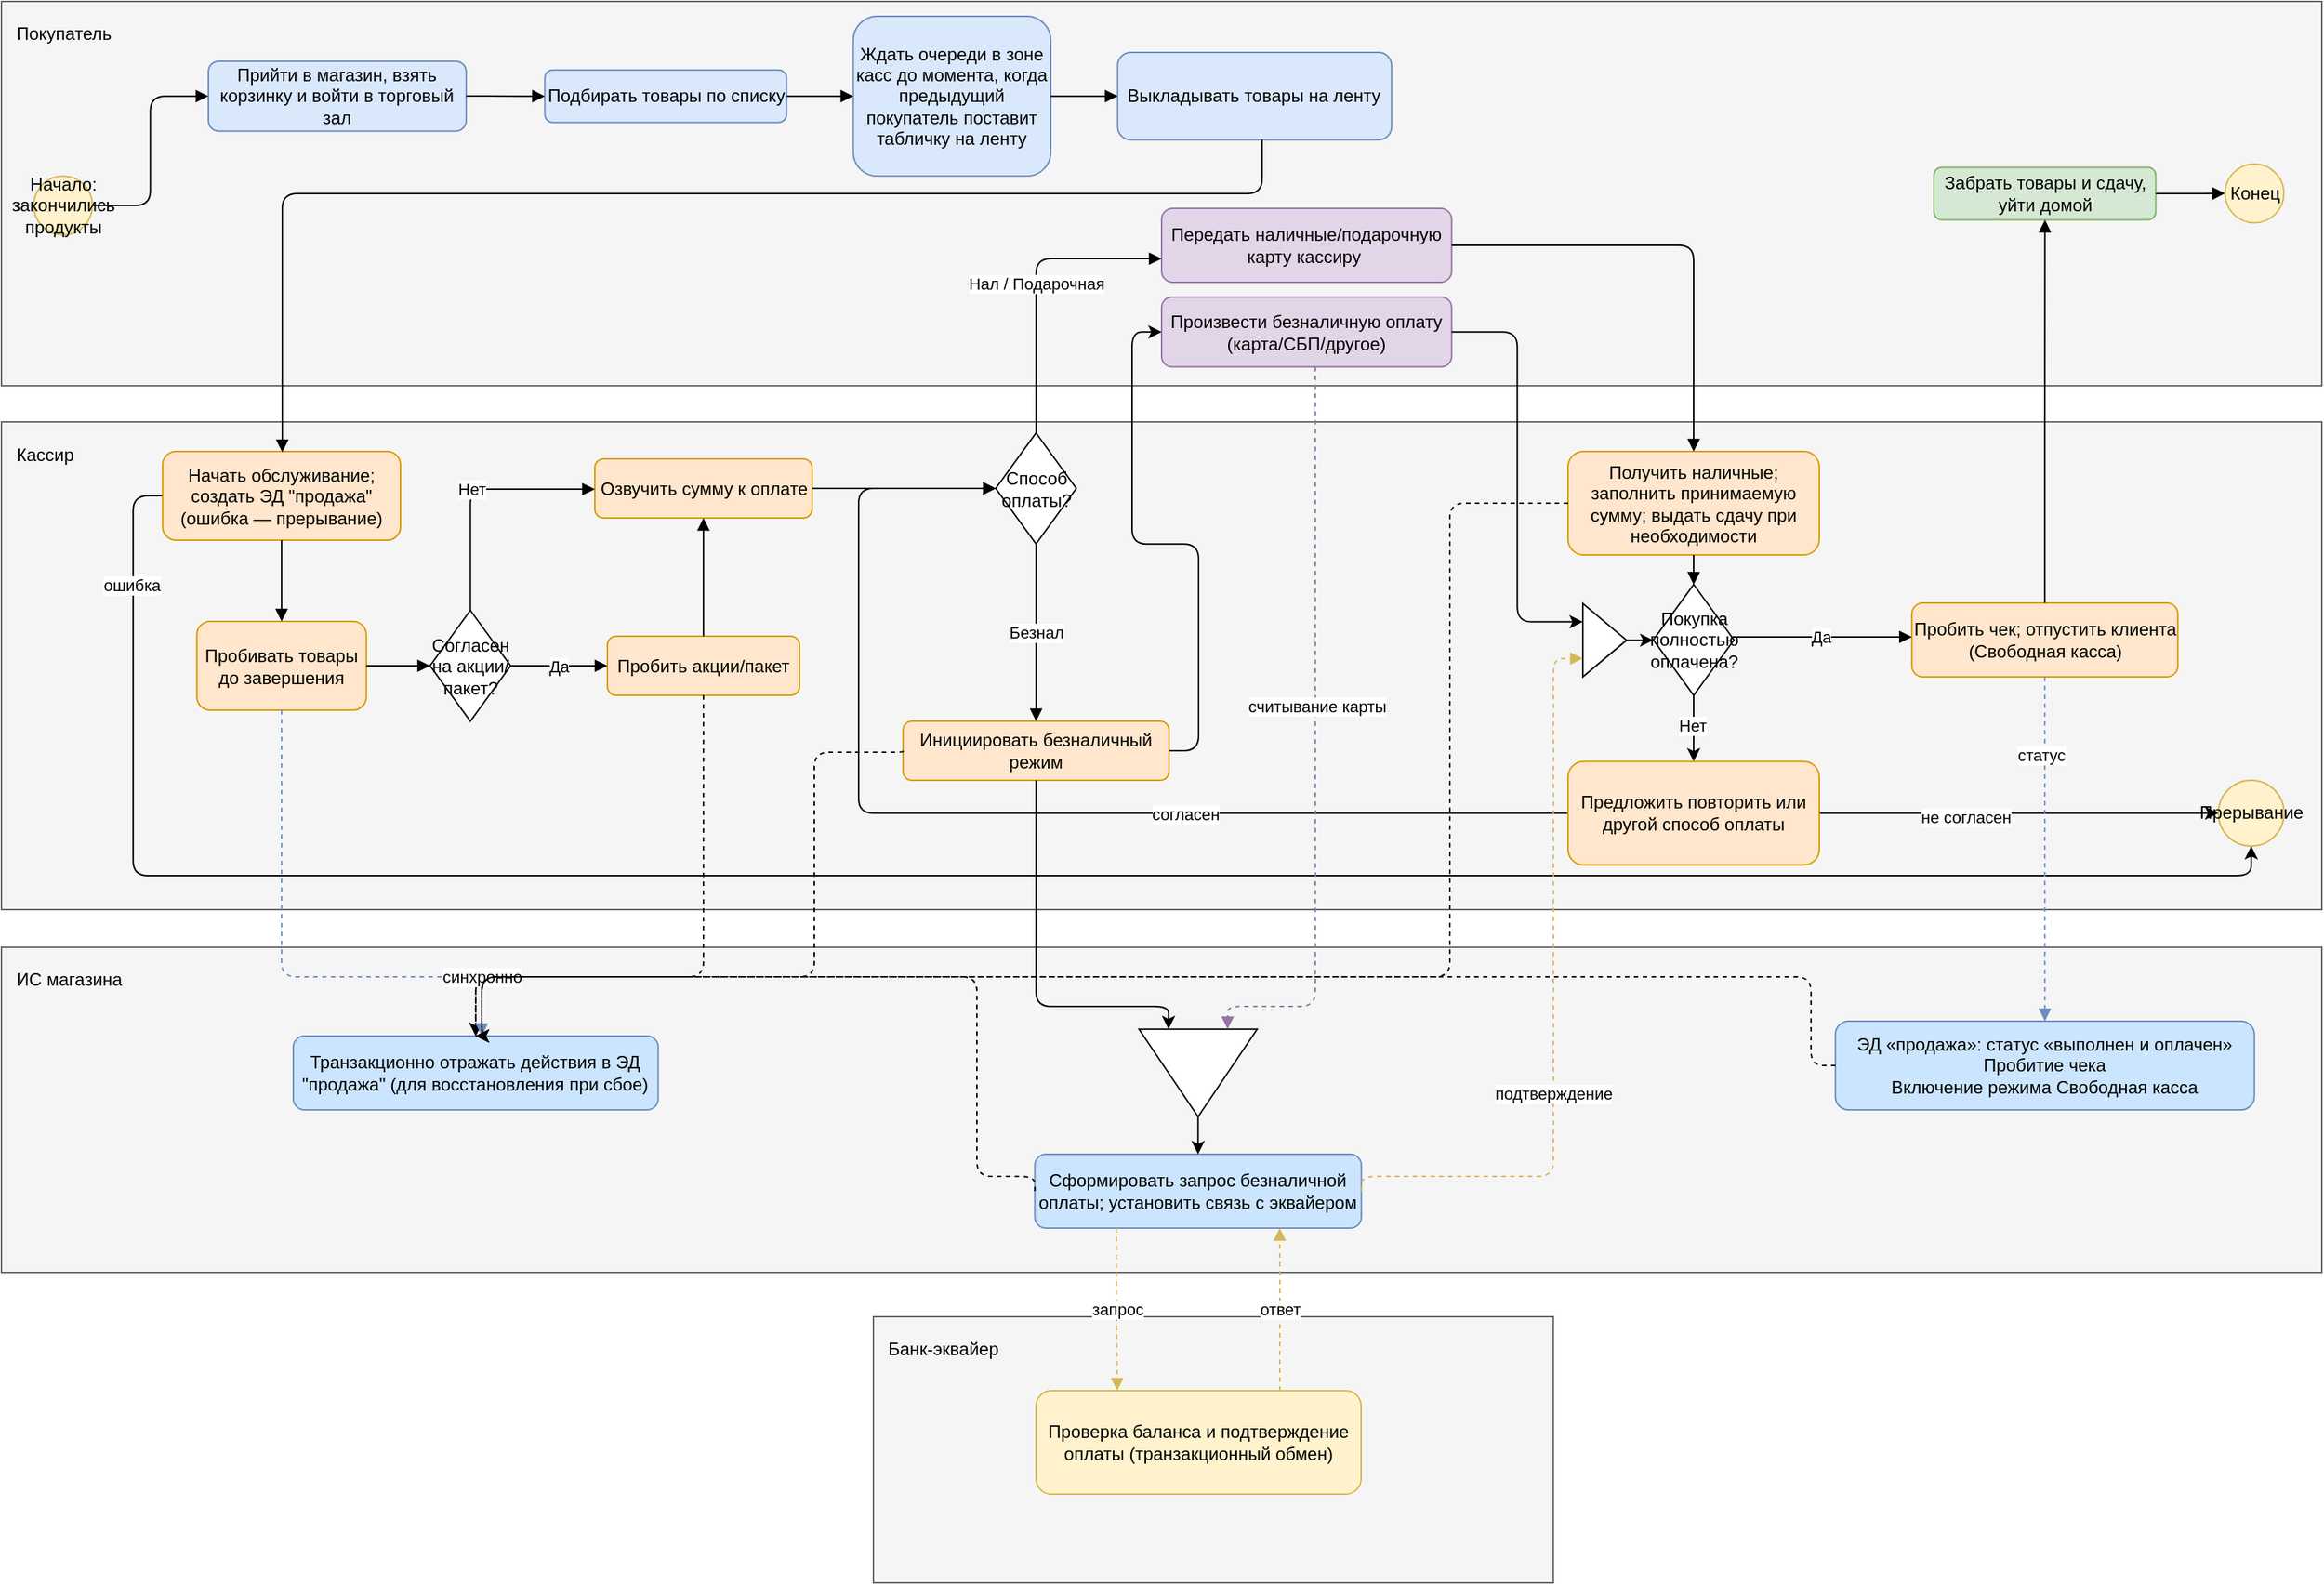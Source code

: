 <mxfile version="28.2.0" pages="2">
  <diagram name="Страница — 1" id="fiFPuFh0PpkfEOUDsofg">
    <mxGraphModel dx="1891" dy="2217" grid="1" gridSize="10" guides="1" tooltips="1" connect="1" arrows="1" fold="1" page="1" pageScale="1" pageWidth="827" pageHeight="1169" math="0" shadow="0">
      <root>
        <mxCell id="0" />
        <mxCell id="1" parent="0" />
        <mxCell id="z9_X9ZEWS4c1HKB0KbfZ-2" value="Покупатель" style="whiteSpace=wrap;html=1;align=left;verticalAlign=top;spacingLeft=8;spacingTop=8;fillColor=#f5f5f5;strokeColor=#666666;" vertex="1" parent="1">
          <mxGeometry x="50" y="-30" width="1570" height="260" as="geometry" />
        </mxCell>
        <mxCell id="z9_X9ZEWS4c1HKB0KbfZ-3" value="Начало: закончились продукты" style="ellipse;whiteSpace=wrap;html=1;aspect=fixed;fillColor=#fff2cc;strokeColor=#d6b656;" vertex="1" parent="z9_X9ZEWS4c1HKB0KbfZ-2">
          <mxGeometry x="21.806" y="118.179" width="39.747" height="39.747" as="geometry" />
        </mxCell>
        <mxCell id="z9_X9ZEWS4c1HKB0KbfZ-5" value="Подбирать товары по списку" style="rounded=1;whiteSpace=wrap;html=1;fillColor=#dae8fc;strokeColor=#6c8ebf;" vertex="1" parent="z9_X9ZEWS4c1HKB0KbfZ-2">
          <mxGeometry x="367.658" y="46.358" width="163.542" height="35.455" as="geometry" />
        </mxCell>
        <mxCell id="z9_X9ZEWS4c1HKB0KbfZ-6" value="Ждать очереди в зоне касс до момента, когда предыдущий покупатель поставит табличку на ленту" style="rounded=1;whiteSpace=wrap;html=1;fillColor=#dae8fc;strokeColor=#6c8ebf;" vertex="1" parent="z9_X9ZEWS4c1HKB0KbfZ-2">
          <mxGeometry x="576.33" y="10" width="133.67" height="108.18" as="geometry" />
        </mxCell>
        <mxCell id="z9_X9ZEWS4c1HKB0KbfZ-7" value="Выкладывать товары на ленту" style="rounded=1;whiteSpace=wrap;html=1;fillColor=#dae8fc;strokeColor=#6c8ebf;" vertex="1" parent="z9_X9ZEWS4c1HKB0KbfZ-2">
          <mxGeometry x="755.189" y="34.54" width="185.424" height="59.091" as="geometry" />
        </mxCell>
        <mxCell id="z9_X9ZEWS4c1HKB0KbfZ-8" value="Передать наличные/подарочную карту кассиру&amp;nbsp;" style="rounded=1;whiteSpace=wrap;html=1;fillColor=#e1d5e7;strokeColor=#9673a6;" vertex="1" parent="z9_X9ZEWS4c1HKB0KbfZ-2">
          <mxGeometry x="785" y="140" width="196.25" height="50" as="geometry" />
        </mxCell>
        <mxCell id="z9_X9ZEWS4c1HKB0KbfZ-9" value="Произвести безналичную оплату (карта/СБП/другое)" style="rounded=1;whiteSpace=wrap;html=1;fillColor=#e1d5e7;strokeColor=#9673a6;" vertex="1" parent="z9_X9ZEWS4c1HKB0KbfZ-2">
          <mxGeometry x="785" y="199.995" width="196.25" height="47.273" as="geometry" />
        </mxCell>
        <mxCell id="z9_X9ZEWS4c1HKB0KbfZ-10" value="Забрать товары и сдачу, уйти домой" style="rounded=1;whiteSpace=wrap;html=1;fillColor=#d5e8d4;strokeColor=#82b366;" vertex="1" parent="z9_X9ZEWS4c1HKB0KbfZ-2">
          <mxGeometry x="1307.552" y="112.273" width="150.154" height="35.455" as="geometry" />
        </mxCell>
        <mxCell id="z9_X9ZEWS4c1HKB0KbfZ-11" value="Конец" style="ellipse;whiteSpace=wrap;html=1;aspect=fixed;fillColor=#fff2cc;strokeColor=#d6b656;" vertex="1" parent="z9_X9ZEWS4c1HKB0KbfZ-2">
          <mxGeometry x="1504.583" y="110.004" width="39.747" height="39.747" as="geometry" />
        </mxCell>
        <mxCell id="z9_X9ZEWS4c1HKB0KbfZ-4" value="Прийти в магазин, взять корзинку и войти в торговый зал" style="rounded=1;whiteSpace=wrap;html=1;fillColor=#dae8fc;strokeColor=#6c8ebf;" vertex="1" parent="z9_X9ZEWS4c1HKB0KbfZ-2">
          <mxGeometry x="139.999" y="40.449" width="174.444" height="47.273" as="geometry" />
        </mxCell>
        <mxCell id="z9_X9ZEWS4c1HKB0KbfZ-29" value="" style="edgeStyle=orthogonalEdgeStyle;rounded=1;endArrow=block;endFill=1;html=1;entryX=0;entryY=0.5;entryDx=0;entryDy=0;" edge="1" parent="z9_X9ZEWS4c1HKB0KbfZ-2" source="z9_X9ZEWS4c1HKB0KbfZ-3" target="z9_X9ZEWS4c1HKB0KbfZ-4">
          <mxGeometry relative="1" as="geometry" />
        </mxCell>
        <mxCell id="z9_X9ZEWS4c1HKB0KbfZ-30" value="" style="edgeStyle=orthogonalEdgeStyle;rounded=1;endArrow=block;endFill=1;html=1;" edge="1" parent="z9_X9ZEWS4c1HKB0KbfZ-2" source="z9_X9ZEWS4c1HKB0KbfZ-4" target="z9_X9ZEWS4c1HKB0KbfZ-5">
          <mxGeometry relative="1" as="geometry" />
        </mxCell>
        <mxCell id="z9_X9ZEWS4c1HKB0KbfZ-12" value="Кассир" style="whiteSpace=wrap;html=1;align=left;verticalAlign=top;spacingLeft=8;spacingTop=8;fillColor=#f5f5f5;strokeColor=#666666;movable=1;resizable=1;rotatable=1;deletable=1;editable=1;locked=0;connectable=1;" vertex="1" parent="1">
          <mxGeometry x="50" y="254.5" width="1570" height="330" as="geometry" />
        </mxCell>
        <mxCell id="JOqY56_MvoftAiFslh0K-10" style="edgeStyle=orthogonalEdgeStyle;rounded=1;orthogonalLoop=1;jettySize=auto;html=1;exitX=0;exitY=0.5;exitDx=0;exitDy=0;entryX=0.5;entryY=1;entryDx=0;entryDy=0;curved=0;" edge="1" parent="z9_X9ZEWS4c1HKB0KbfZ-12" source="z9_X9ZEWS4c1HKB0KbfZ-13" target="JOqY56_MvoftAiFslh0K-2">
          <mxGeometry relative="1" as="geometry" />
        </mxCell>
        <mxCell id="JOqY56_MvoftAiFslh0K-11" value="ошибка" style="edgeLabel;html=1;align=center;verticalAlign=middle;resizable=0;points=[];" vertex="1" connectable="0" parent="JOqY56_MvoftAiFslh0K-10">
          <mxGeometry x="-0.763" y="-1" relative="1" as="geometry">
            <mxPoint y="-125" as="offset" />
          </mxGeometry>
        </mxCell>
        <mxCell id="z9_X9ZEWS4c1HKB0KbfZ-13" value="Начать обслуживание; создать ЭД &quot;продажа&quot; (ошибка — прерывание)" style="rounded=1;whiteSpace=wrap;html=1;fillColor=#ffe6cc;strokeColor=#d79b00;" vertex="1" parent="z9_X9ZEWS4c1HKB0KbfZ-12">
          <mxGeometry x="109.06" y="20" width="160.94" height="60" as="geometry" />
        </mxCell>
        <mxCell id="z9_X9ZEWS4c1HKB0KbfZ-14" value="Пробивать товары до завершения" style="rounded=1;whiteSpace=wrap;html=1;fillColor=#ffe6cc;strokeColor=#d79b00;" vertex="1" parent="z9_X9ZEWS4c1HKB0KbfZ-12">
          <mxGeometry x="132.2" y="135" width="114.67" height="60" as="geometry" />
        </mxCell>
        <mxCell id="z9_X9ZEWS4c1HKB0KbfZ-15" value="Согласен на акции/пакет?" style="rhombus;whiteSpace=wrap;html=1;strokeColor=#000000;fillColor=#ffffff;" vertex="1" parent="z9_X9ZEWS4c1HKB0KbfZ-12">
          <mxGeometry x="289.997" y="127.5" width="54.514" height="75" as="geometry" />
        </mxCell>
        <mxCell id="z9_X9ZEWS4c1HKB0KbfZ-16" value="Пробить акции/пакет" style="rounded=1;whiteSpace=wrap;html=1;fillColor=#ffe6cc;strokeColor=#d79b00;" vertex="1" parent="z9_X9ZEWS4c1HKB0KbfZ-12">
          <mxGeometry x="410" y="145" width="130" height="40" as="geometry" />
        </mxCell>
        <mxCell id="z9_X9ZEWS4c1HKB0KbfZ-17" value="Озвучить сумму к оплате" style="rounded=1;whiteSpace=wrap;html=1;fillColor=#ffe6cc;strokeColor=#d79b00;" vertex="1" parent="z9_X9ZEWS4c1HKB0KbfZ-12">
          <mxGeometry x="401.5" y="25" width="147" height="40" as="geometry" />
        </mxCell>
        <mxCell id="z9_X9ZEWS4c1HKB0KbfZ-18" value="Способ оплаты?" style="rhombus;whiteSpace=wrap;html=1;strokeColor=#000000;fillColor=#ffffff;" vertex="1" parent="z9_X9ZEWS4c1HKB0KbfZ-12">
          <mxGeometry x="672.768" y="7.5" width="54.514" height="75" as="geometry" />
        </mxCell>
        <mxCell id="z9_X9ZEWS4c1HKB0KbfZ-19" value="Инициировать безналичный режим" style="rounded=1;whiteSpace=wrap;html=1;fillColor=#ffe6cc;strokeColor=#d79b00;" vertex="1" parent="z9_X9ZEWS4c1HKB0KbfZ-12">
          <mxGeometry x="610.06" y="202.5" width="179.93" height="40" as="geometry" />
        </mxCell>
        <mxCell id="z9_X9ZEWS4c1HKB0KbfZ-20" value="Получить наличные; заполнить принимаемую сумму;&amp;nbsp;&lt;span style=&quot;background-color: transparent; color: light-dark(rgb(0, 0, 0), rgb(255, 255, 255));&quot;&gt;выдать сдачу при необходимости&lt;/span&gt;" style="rounded=1;whiteSpace=wrap;html=1;fillColor=#ffe6cc;strokeColor=#d79b00;" vertex="1" parent="z9_X9ZEWS4c1HKB0KbfZ-12">
          <mxGeometry x="1060" y="20" width="170" height="70" as="geometry" />
        </mxCell>
        <mxCell id="JOqY56_MvoftAiFslh0K-4" style="edgeStyle=orthogonalEdgeStyle;rounded=0;orthogonalLoop=1;jettySize=auto;html=1;exitX=0.5;exitY=1;exitDx=0;exitDy=0;entryX=0.5;entryY=0;entryDx=0;entryDy=0;" edge="1" parent="z9_X9ZEWS4c1HKB0KbfZ-12" source="z9_X9ZEWS4c1HKB0KbfZ-21" target="JOqY56_MvoftAiFslh0K-3">
          <mxGeometry relative="1" as="geometry" />
        </mxCell>
        <mxCell id="JOqY56_MvoftAiFslh0K-5" value="Нет" style="edgeLabel;html=1;align=center;verticalAlign=middle;resizable=0;points=[];" vertex="1" connectable="0" parent="JOqY56_MvoftAiFslh0K-4">
          <mxGeometry x="-0.031" y="-1" relative="1" as="geometry">
            <mxPoint y="-1" as="offset" />
          </mxGeometry>
        </mxCell>
        <mxCell id="z9_X9ZEWS4c1HKB0KbfZ-21" value="Покупка полностью оплачена?" style="rhombus;whiteSpace=wrap;html=1;strokeColor=#000000;fillColor=#ffffff;" vertex="1" parent="z9_X9ZEWS4c1HKB0KbfZ-12">
          <mxGeometry x="1117.741" y="110" width="54.514" height="75" as="geometry" />
        </mxCell>
        <mxCell id="z9_X9ZEWS4c1HKB0KbfZ-22" value="Пробить чек; отпустить клиента (Свободная касса)" style="rounded=1;whiteSpace=wrap;html=1;fillColor=#ffe6cc;strokeColor=#d79b00;" vertex="1" parent="z9_X9ZEWS4c1HKB0KbfZ-12">
          <mxGeometry x="1292.63" y="122.5" width="180" height="50" as="geometry" />
        </mxCell>
        <mxCell id="z9_X9ZEWS4c1HKB0KbfZ-39" value="" style="edgeStyle=orthogonalEdgeStyle;rounded=1;endArrow=block;endFill=1;html=1;exitX=0.5;exitY=0;exitDx=0;exitDy=0;entryX=0.5;entryY=1;entryDx=0;entryDy=0;" edge="1" parent="z9_X9ZEWS4c1HKB0KbfZ-12" source="z9_X9ZEWS4c1HKB0KbfZ-16" target="z9_X9ZEWS4c1HKB0KbfZ-17">
          <mxGeometry relative="1" as="geometry">
            <Array as="points" />
          </mxGeometry>
        </mxCell>
        <mxCell id="JOqY56_MvoftAiFslh0K-2" value="Прерывание" style="ellipse;whiteSpace=wrap;html=1;aspect=fixed;fillColor=#fff2cc;strokeColor=#d6b656;align=center;" vertex="1" parent="z9_X9ZEWS4c1HKB0KbfZ-12">
          <mxGeometry x="1500" y="242.5" width="44.5" height="44.5" as="geometry" />
        </mxCell>
        <mxCell id="JOqY56_MvoftAiFslh0K-6" style="edgeStyle=orthogonalEdgeStyle;rounded=1;orthogonalLoop=1;jettySize=auto;html=1;exitX=0;exitY=0.5;exitDx=0;exitDy=0;entryX=0;entryY=0.5;entryDx=0;entryDy=0;curved=0;" edge="1" parent="z9_X9ZEWS4c1HKB0KbfZ-12" source="JOqY56_MvoftAiFslh0K-3" target="z9_X9ZEWS4c1HKB0KbfZ-18">
          <mxGeometry relative="1" as="geometry">
            <Array as="points">
              <mxPoint x="580" y="265" />
              <mxPoint x="580" y="45" />
            </Array>
          </mxGeometry>
        </mxCell>
        <mxCell id="JOqY56_MvoftAiFslh0K-7" value="согласен" style="edgeLabel;html=1;align=center;verticalAlign=middle;resizable=0;points=[];" vertex="1" connectable="0" parent="JOqY56_MvoftAiFslh0K-6">
          <mxGeometry x="-0.597" y="1" relative="1" as="geometry">
            <mxPoint x="-100" y="-1" as="offset" />
          </mxGeometry>
        </mxCell>
        <mxCell id="JOqY56_MvoftAiFslh0K-8" style="edgeStyle=orthogonalEdgeStyle;rounded=0;orthogonalLoop=1;jettySize=auto;html=1;exitX=1;exitY=0.5;exitDx=0;exitDy=0;entryX=0;entryY=0.5;entryDx=0;entryDy=0;" edge="1" parent="z9_X9ZEWS4c1HKB0KbfZ-12" source="JOqY56_MvoftAiFslh0K-3" target="JOqY56_MvoftAiFslh0K-2">
          <mxGeometry relative="1" as="geometry" />
        </mxCell>
        <mxCell id="JOqY56_MvoftAiFslh0K-9" value="не согласен" style="edgeLabel;html=1;align=center;verticalAlign=middle;resizable=0;points=[];" vertex="1" connectable="0" parent="JOqY56_MvoftAiFslh0K-8">
          <mxGeometry x="-0.272" y="-2" relative="1" as="geometry">
            <mxPoint as="offset" />
          </mxGeometry>
        </mxCell>
        <mxCell id="JOqY56_MvoftAiFslh0K-3" value="Предложить повторить или другой способ оплаты" style="rounded=1;whiteSpace=wrap;html=1;fillColor=#ffe6cc;strokeColor=#d79b00;" vertex="1" parent="z9_X9ZEWS4c1HKB0KbfZ-12">
          <mxGeometry x="1060" y="229.75" width="170" height="70" as="geometry" />
        </mxCell>
        <mxCell id="JOqY56_MvoftAiFslh0K-15" style="edgeStyle=orthogonalEdgeStyle;rounded=0;orthogonalLoop=1;jettySize=auto;html=1;exitX=1;exitY=0.5;exitDx=0;exitDy=0;entryX=0;entryY=0.5;entryDx=0;entryDy=0;" edge="1" parent="z9_X9ZEWS4c1HKB0KbfZ-12" source="JOqY56_MvoftAiFslh0K-14" target="z9_X9ZEWS4c1HKB0KbfZ-21">
          <mxGeometry relative="1" as="geometry" />
        </mxCell>
        <mxCell id="JOqY56_MvoftAiFslh0K-14" value="" style="triangle;whiteSpace=wrap;html=1;rotation=0;" vertex="1" parent="z9_X9ZEWS4c1HKB0KbfZ-12">
          <mxGeometry x="1070" y="122.88" width="29.62" height="49.62" as="geometry" />
        </mxCell>
        <mxCell id="z9_X9ZEWS4c1HKB0KbfZ-23" value="ИС магазина" style="whiteSpace=wrap;html=1;align=left;verticalAlign=top;spacingLeft=8;spacingTop=8;fillColor=#f5f5f5;strokeColor=#666666;" vertex="1" parent="1">
          <mxGeometry x="50" y="610" width="1570" height="220" as="geometry" />
        </mxCell>
        <mxCell id="z9_X9ZEWS4c1HKB0KbfZ-24" value="Транзакционно отражать действия в ЭД &quot;продажа&quot; (для восстановления при сбое)" style="rounded=1;whiteSpace=wrap;html=1;fillColor=#cce5ff;strokeColor=#6c8ebf;" vertex="1" parent="z9_X9ZEWS4c1HKB0KbfZ-23">
          <mxGeometry x="197.484" y="60" width="246.855" height="50" as="geometry" />
        </mxCell>
        <mxCell id="z9_X9ZEWS4c1HKB0KbfZ-25" value="Сформировать запрос безналичной оплаты; установить связь с эквайером" style="rounded=1;whiteSpace=wrap;html=1;fillColor=#cce5ff;strokeColor=#6c8ebf;" vertex="1" parent="z9_X9ZEWS4c1HKB0KbfZ-23">
          <mxGeometry x="699.193" y="140" width="220.975" height="50" as="geometry" />
        </mxCell>
        <mxCell id="z9_X9ZEWS4c1HKB0KbfZ-26" value="ЭД «продажа»: статус «выполнен и оплачен»&lt;div&gt;Пробитие чека&lt;br&gt;&lt;div&gt;Включение режима Свободная касса&lt;/div&gt;&lt;/div&gt;" style="rounded=1;whiteSpace=wrap;html=1;fillColor=#cce5ff;strokeColor=#6c8ebf;" vertex="1" parent="z9_X9ZEWS4c1HKB0KbfZ-23">
          <mxGeometry x="1240.897" y="50" width="283.472" height="60" as="geometry" />
        </mxCell>
        <mxCell id="z9_X9ZEWS4c1HKB0KbfZ-62" style="edgeStyle=orthogonalEdgeStyle;rounded=0;orthogonalLoop=1;jettySize=auto;html=1;exitX=1;exitY=0.5;exitDx=0;exitDy=0;entryX=0.5;entryY=0;entryDx=0;entryDy=0;" edge="1" parent="z9_X9ZEWS4c1HKB0KbfZ-23" source="z9_X9ZEWS4c1HKB0KbfZ-61" target="z9_X9ZEWS4c1HKB0KbfZ-25">
          <mxGeometry relative="1" as="geometry" />
        </mxCell>
        <mxCell id="z9_X9ZEWS4c1HKB0KbfZ-61" value="" style="triangle;whiteSpace=wrap;html=1;rotation=90;" vertex="1" parent="z9_X9ZEWS4c1HKB0KbfZ-23">
          <mxGeometry x="780.053" y="45" width="59.245" height="80" as="geometry" />
        </mxCell>
        <mxCell id="SDVCIdEpB0ITKIwxNQa0-2" style="edgeStyle=orthogonalEdgeStyle;rounded=1;orthogonalLoop=1;jettySize=auto;html=1;exitX=0;exitY=0.5;exitDx=0;exitDy=0;entryX=0.5;entryY=0;entryDx=0;entryDy=0;dashed=1;strokeColor=light-dark(#000000,#99CCFF);curved=0;strokeWidth=1;" edge="1" parent="z9_X9ZEWS4c1HKB0KbfZ-23" source="z9_X9ZEWS4c1HKB0KbfZ-26" target="z9_X9ZEWS4c1HKB0KbfZ-24">
          <mxGeometry relative="1" as="geometry">
            <mxPoint x="888.679" y="50" as="sourcePoint" />
            <mxPoint x="740.566" y="280" as="targetPoint" />
            <Array as="points">
              <mxPoint x="1224.403" y="80" />
              <mxPoint x="1224.403" y="20" />
              <mxPoint x="320.912" y="20" />
            </Array>
          </mxGeometry>
        </mxCell>
        <mxCell id="JOqY56_MvoftAiFslh0K-13" style="edgeStyle=orthogonalEdgeStyle;rounded=1;orthogonalLoop=1;jettySize=auto;html=1;exitX=0;exitY=0.5;exitDx=0;exitDy=0;entryX=0.5;entryY=0;entryDx=0;entryDy=0;dashed=1;strokeColor=light-dark(#000000,#99CCFF);curved=0;strokeWidth=1;" edge="1" parent="z9_X9ZEWS4c1HKB0KbfZ-23" source="z9_X9ZEWS4c1HKB0KbfZ-25" target="z9_X9ZEWS4c1HKB0KbfZ-24">
          <mxGeometry relative="1" as="geometry">
            <mxPoint x="859" y="70" as="sourcePoint" />
            <mxPoint x="570" y="263" as="targetPoint" />
            <Array as="points">
              <mxPoint x="660" y="155" />
              <mxPoint x="660" y="20" />
              <mxPoint x="321" y="20" />
            </Array>
          </mxGeometry>
        </mxCell>
        <mxCell id="z9_X9ZEWS4c1HKB0KbfZ-27" value="Банк-эквайер" style="whiteSpace=wrap;html=1;align=left;verticalAlign=top;spacingLeft=8;spacingTop=8;fillColor=#f5f5f5;strokeColor=#666666;" vertex="1" parent="1">
          <mxGeometry x="640" y="860" width="460" height="180" as="geometry" />
        </mxCell>
        <mxCell id="z9_X9ZEWS4c1HKB0KbfZ-28" value="Проверка баланса и подтверждение оплаты (транзакционный обмен)" style="rounded=1;whiteSpace=wrap;html=1;fillColor=#fff2cc;strokeColor=#d6b656;" vertex="1" parent="z9_X9ZEWS4c1HKB0KbfZ-27">
          <mxGeometry x="110" y="50" width="220" height="70" as="geometry" />
        </mxCell>
        <mxCell id="z9_X9ZEWS4c1HKB0KbfZ-31" value="" style="edgeStyle=orthogonalEdgeStyle;rounded=1;endArrow=block;endFill=1;html=1;" edge="1" parent="1" source="z9_X9ZEWS4c1HKB0KbfZ-5" target="z9_X9ZEWS4c1HKB0KbfZ-6">
          <mxGeometry relative="1" as="geometry" />
        </mxCell>
        <mxCell id="z9_X9ZEWS4c1HKB0KbfZ-32" value="" style="edgeStyle=orthogonalEdgeStyle;rounded=1;endArrow=block;endFill=1;html=1;" edge="1" parent="1" source="z9_X9ZEWS4c1HKB0KbfZ-6" target="z9_X9ZEWS4c1HKB0KbfZ-7">
          <mxGeometry relative="1" as="geometry" />
        </mxCell>
        <mxCell id="z9_X9ZEWS4c1HKB0KbfZ-34" value="" style="edgeStyle=orthogonalEdgeStyle;rounded=1;endArrow=block;endFill=1;html=1;" edge="1" parent="1" source="z9_X9ZEWS4c1HKB0KbfZ-13" target="z9_X9ZEWS4c1HKB0KbfZ-14">
          <mxGeometry relative="1" as="geometry" />
        </mxCell>
        <mxCell id="z9_X9ZEWS4c1HKB0KbfZ-35" value="синхронно" style="edgeStyle=orthogonalEdgeStyle;rounded=1;dashed=1;endArrow=block;endFill=1;html=1;strokeColor=#6c8ebf;" edge="1" parent="1" source="z9_X9ZEWS4c1HKB0KbfZ-14" target="z9_X9ZEWS4c1HKB0KbfZ-24">
          <mxGeometry x="0.776" relative="1" as="geometry">
            <Array as="points">
              <mxPoint x="240" y="630" />
              <mxPoint x="375" y="630" />
            </Array>
            <mxPoint as="offset" />
          </mxGeometry>
        </mxCell>
        <mxCell id="z9_X9ZEWS4c1HKB0KbfZ-36" value="" style="edgeStyle=orthogonalEdgeStyle;rounded=1;endArrow=block;endFill=1;html=1;" edge="1" parent="1" source="z9_X9ZEWS4c1HKB0KbfZ-14" target="z9_X9ZEWS4c1HKB0KbfZ-15">
          <mxGeometry relative="1" as="geometry" />
        </mxCell>
        <mxCell id="z9_X9ZEWS4c1HKB0KbfZ-37" value="Да" style="edgeStyle=orthogonalEdgeStyle;rounded=1;endArrow=block;endFill=1;html=1;" edge="1" parent="1" source="z9_X9ZEWS4c1HKB0KbfZ-15" target="z9_X9ZEWS4c1HKB0KbfZ-16">
          <mxGeometry relative="1" as="geometry" />
        </mxCell>
        <mxCell id="z9_X9ZEWS4c1HKB0KbfZ-38" value="Нет" style="edgeStyle=orthogonalEdgeStyle;rounded=1;endArrow=block;endFill=1;html=1;" edge="1" parent="1" source="z9_X9ZEWS4c1HKB0KbfZ-15" target="z9_X9ZEWS4c1HKB0KbfZ-17">
          <mxGeometry relative="1" as="geometry">
            <Array as="points">
              <mxPoint x="367" y="300" />
            </Array>
          </mxGeometry>
        </mxCell>
        <mxCell id="z9_X9ZEWS4c1HKB0KbfZ-40" value="" style="edgeStyle=orthogonalEdgeStyle;rounded=1;endArrow=block;endFill=1;html=1;" edge="1" parent="1" source="z9_X9ZEWS4c1HKB0KbfZ-17" target="z9_X9ZEWS4c1HKB0KbfZ-18">
          <mxGeometry relative="1" as="geometry" />
        </mxCell>
        <mxCell id="z9_X9ZEWS4c1HKB0KbfZ-41" value="Безнал" style="edgeStyle=orthogonalEdgeStyle;rounded=1;endArrow=block;endFill=1;html=1;" edge="1" parent="1" source="z9_X9ZEWS4c1HKB0KbfZ-18" target="z9_X9ZEWS4c1HKB0KbfZ-19">
          <mxGeometry relative="1" as="geometry">
            <Array as="points">
              <mxPoint x="750" y="350" />
              <mxPoint x="750" y="350" />
            </Array>
          </mxGeometry>
        </mxCell>
        <mxCell id="z9_X9ZEWS4c1HKB0KbfZ-42" value="Нал / Подарочная" style="edgeStyle=orthogonalEdgeStyle;rounded=1;endArrow=block;endFill=1;html=1;" edge="1" parent="1" source="z9_X9ZEWS4c1HKB0KbfZ-18" target="z9_X9ZEWS4c1HKB0KbfZ-8">
          <mxGeometry relative="1" as="geometry">
            <Array as="points">
              <mxPoint x="750" y="144" />
            </Array>
          </mxGeometry>
        </mxCell>
        <mxCell id="z9_X9ZEWS4c1HKB0KbfZ-43" value="" style="edgeStyle=orthogonalEdgeStyle;rounded=1;endArrow=block;endFill=1;html=1;exitX=1;exitY=0.5;exitDx=0;exitDy=0;" edge="1" parent="1" source="z9_X9ZEWS4c1HKB0KbfZ-8" target="z9_X9ZEWS4c1HKB0KbfZ-20">
          <mxGeometry relative="1" as="geometry" />
        </mxCell>
        <mxCell id="z9_X9ZEWS4c1HKB0KbfZ-45" value="запрос" style="edgeStyle=orthogonalEdgeStyle;rounded=1;dashed=1;endArrow=block;endFill=1;html=1;strokeColor=#d6b656;exitX=0.25;exitY=1;exitDx=0;exitDy=0;entryX=0.25;entryY=0;entryDx=0;entryDy=0;" edge="1" parent="1" source="z9_X9ZEWS4c1HKB0KbfZ-25" target="z9_X9ZEWS4c1HKB0KbfZ-28">
          <mxGeometry relative="1" as="geometry" />
        </mxCell>
        <mxCell id="z9_X9ZEWS4c1HKB0KbfZ-47" value="подтверждение" style="edgeStyle=orthogonalEdgeStyle;rounded=1;dashed=1;endArrow=block;endFill=1;html=1;strokeColor=#d6b656;exitX=1;exitY=0.5;exitDx=0;exitDy=0;entryX=0;entryY=0.75;entryDx=0;entryDy=0;" edge="1" parent="1" source="z9_X9ZEWS4c1HKB0KbfZ-25" target="JOqY56_MvoftAiFslh0K-14">
          <mxGeometry x="-0.233" relative="1" as="geometry">
            <Array as="points">
              <mxPoint x="1100" y="765" />
              <mxPoint x="1100" y="415" />
            </Array>
            <mxPoint as="offset" />
          </mxGeometry>
        </mxCell>
        <mxCell id="z9_X9ZEWS4c1HKB0KbfZ-48" value="" style="edgeStyle=orthogonalEdgeStyle;rounded=1;endArrow=block;endFill=1;html=1;" edge="1" parent="1" source="z9_X9ZEWS4c1HKB0KbfZ-20" target="z9_X9ZEWS4c1HKB0KbfZ-21">
          <mxGeometry relative="1" as="geometry" />
        </mxCell>
        <mxCell id="z9_X9ZEWS4c1HKB0KbfZ-49" value="Да" style="edgeStyle=orthogonalEdgeStyle;rounded=1;endArrow=block;endFill=1;html=1;" edge="1" parent="1" source="z9_X9ZEWS4c1HKB0KbfZ-21" target="z9_X9ZEWS4c1HKB0KbfZ-22">
          <mxGeometry x="-0.005" relative="1" as="geometry">
            <Array as="points">
              <mxPoint x="1280" y="400" />
              <mxPoint x="1280" y="400" />
            </Array>
            <mxPoint as="offset" />
          </mxGeometry>
        </mxCell>
        <mxCell id="z9_X9ZEWS4c1HKB0KbfZ-50" value="статус" style="edgeStyle=orthogonalEdgeStyle;rounded=1;dashed=1;endArrow=block;endFill=1;html=1;strokeColor=#6c8ebf;" edge="1" parent="1" source="z9_X9ZEWS4c1HKB0KbfZ-22" target="z9_X9ZEWS4c1HKB0KbfZ-26">
          <mxGeometry x="-0.545" y="-3" relative="1" as="geometry">
            <mxPoint as="offset" />
          </mxGeometry>
        </mxCell>
        <mxCell id="z9_X9ZEWS4c1HKB0KbfZ-51" value="" style="edgeStyle=orthogonalEdgeStyle;rounded=1;endArrow=block;endFill=1;html=1;" edge="1" parent="1" source="z9_X9ZEWS4c1HKB0KbfZ-22" target="z9_X9ZEWS4c1HKB0KbfZ-10">
          <mxGeometry relative="1" as="geometry" />
        </mxCell>
        <mxCell id="z9_X9ZEWS4c1HKB0KbfZ-52" value="" style="edgeStyle=orthogonalEdgeStyle;rounded=1;endArrow=block;endFill=1;html=1;" edge="1" parent="1" source="z9_X9ZEWS4c1HKB0KbfZ-10" target="z9_X9ZEWS4c1HKB0KbfZ-11">
          <mxGeometry relative="1" as="geometry" />
        </mxCell>
        <mxCell id="z9_X9ZEWS4c1HKB0KbfZ-54" style="edgeStyle=orthogonalEdgeStyle;rounded=1;orthogonalLoop=1;jettySize=auto;html=1;exitX=0.5;exitY=1;exitDx=0;exitDy=0;entryX=0.5;entryY=0;entryDx=0;entryDy=0;dashed=1;strokeColor=light-dark(#000000,#99CCFF);curved=0;strokeWidth=1;" edge="1" parent="1" source="z9_X9ZEWS4c1HKB0KbfZ-16" target="z9_X9ZEWS4c1HKB0KbfZ-24">
          <mxGeometry relative="1" as="geometry">
            <Array as="points">
              <mxPoint x="525" y="630" />
              <mxPoint x="375" y="630" />
            </Array>
          </mxGeometry>
        </mxCell>
        <mxCell id="z9_X9ZEWS4c1HKB0KbfZ-53" value="" style="edgeStyle=orthogonalEdgeStyle;rounded=1;endArrow=block;endFill=1;html=1;" edge="1" parent="1" source="z9_X9ZEWS4c1HKB0KbfZ-7">
          <mxGeometry relative="1" as="geometry">
            <mxPoint x="951.667" y="50" as="sourcePoint" />
            <mxPoint x="240" y="275" as="targetPoint" />
            <Array as="points">
              <mxPoint x="903" y="100" />
              <mxPoint x="240" y="100" />
            </Array>
          </mxGeometry>
        </mxCell>
        <mxCell id="z9_X9ZEWS4c1HKB0KbfZ-57" style="edgeStyle=orthogonalEdgeStyle;rounded=1;orthogonalLoop=1;jettySize=auto;html=1;exitX=1;exitY=0.5;exitDx=0;exitDy=0;entryX=0;entryY=0.5;entryDx=0;entryDy=0;curved=0;" edge="1" parent="1" source="z9_X9ZEWS4c1HKB0KbfZ-19" target="z9_X9ZEWS4c1HKB0KbfZ-9">
          <mxGeometry relative="1" as="geometry" />
        </mxCell>
        <mxCell id="z9_X9ZEWS4c1HKB0KbfZ-63" style="edgeStyle=orthogonalEdgeStyle;rounded=1;orthogonalLoop=1;jettySize=auto;html=1;exitX=0.5;exitY=1;exitDx=0;exitDy=0;entryX=0;entryY=0.75;entryDx=0;entryDy=0;curved=0;" edge="1" parent="1" source="z9_X9ZEWS4c1HKB0KbfZ-19" target="z9_X9ZEWS4c1HKB0KbfZ-61">
          <mxGeometry relative="1" as="geometry">
            <Array as="points">
              <mxPoint x="750" y="650" />
              <mxPoint x="840" y="650" />
            </Array>
          </mxGeometry>
        </mxCell>
        <mxCell id="z9_X9ZEWS4c1HKB0KbfZ-46" value="считывание карты" style="edgeStyle=orthogonalEdgeStyle;rounded=1;dashed=1;endArrow=block;endFill=1;html=1;strokeColor=#9673a6;entryX=0;entryY=0.25;entryDx=0;entryDy=0;" edge="1" parent="1" source="z9_X9ZEWS4c1HKB0KbfZ-9" target="z9_X9ZEWS4c1HKB0KbfZ-61">
          <mxGeometry x="-0.095" y="1" relative="1" as="geometry">
            <mxPoint x="914.15" y="615" as="targetPoint" />
            <Array as="points">
              <mxPoint x="939" y="650" />
              <mxPoint x="880" y="650" />
            </Array>
            <mxPoint as="offset" />
          </mxGeometry>
        </mxCell>
        <mxCell id="z9_X9ZEWS4c1HKB0KbfZ-64" style="edgeStyle=orthogonalEdgeStyle;rounded=1;orthogonalLoop=1;jettySize=auto;html=1;exitX=1;exitY=0.5;exitDx=0;exitDy=0;entryX=0;entryY=0.25;entryDx=0;entryDy=0;curved=0;" edge="1" parent="1" source="z9_X9ZEWS4c1HKB0KbfZ-9" target="JOqY56_MvoftAiFslh0K-14">
          <mxGeometry relative="1" as="geometry" />
        </mxCell>
        <mxCell id="SDVCIdEpB0ITKIwxNQa0-1" style="edgeStyle=orthogonalEdgeStyle;rounded=1;orthogonalLoop=1;jettySize=auto;html=1;exitX=0;exitY=0.5;exitDx=0;exitDy=0;entryX=0.5;entryY=0;entryDx=0;entryDy=0;dashed=1;strokeColor=light-dark(#000000,#99CCFF);curved=0;strokeWidth=1;" edge="1" parent="1" source="z9_X9ZEWS4c1HKB0KbfZ-19" target="z9_X9ZEWS4c1HKB0KbfZ-24">
          <mxGeometry relative="1" as="geometry">
            <mxPoint x="740" y="570" as="sourcePoint" />
            <mxPoint x="590" y="800" as="targetPoint" />
            <Array as="points">
              <mxPoint x="600" y="478" />
              <mxPoint x="600" y="630" />
              <mxPoint x="375" y="630" />
            </Array>
          </mxGeometry>
        </mxCell>
        <mxCell id="JOqY56_MvoftAiFslh0K-1" style="edgeStyle=orthogonalEdgeStyle;rounded=1;orthogonalLoop=1;jettySize=auto;html=1;exitX=0;exitY=0.5;exitDx=0;exitDy=0;entryX=0.5;entryY=0;entryDx=0;entryDy=0;dashed=1;strokeColor=light-dark(#000000,#99CCFF);curved=0;strokeWidth=1;" edge="1" parent="1" source="z9_X9ZEWS4c1HKB0KbfZ-20" target="z9_X9ZEWS4c1HKB0KbfZ-24">
          <mxGeometry relative="1" as="geometry">
            <mxPoint x="985" y="540" as="sourcePoint" />
            <mxPoint x="700" y="732" as="targetPoint" />
            <Array as="points">
              <mxPoint x="1030" y="310" />
              <mxPoint x="1030" y="630" />
              <mxPoint x="375" y="630" />
              <mxPoint x="375" y="670" />
            </Array>
          </mxGeometry>
        </mxCell>
        <mxCell id="JOqY56_MvoftAiFslh0K-12" value="ответ" style="edgeStyle=orthogonalEdgeStyle;rounded=1;dashed=1;endArrow=block;endFill=1;html=1;strokeColor=#d6b656;exitX=0.75;exitY=0;exitDx=0;exitDy=0;entryX=0.75;entryY=1;entryDx=0;entryDy=0;" edge="1" parent="1" source="z9_X9ZEWS4c1HKB0KbfZ-28" target="z9_X9ZEWS4c1HKB0KbfZ-25">
          <mxGeometry relative="1" as="geometry">
            <mxPoint x="947" y="1000" as="sourcePoint" />
            <mxPoint x="940" y="880" as="targetPoint" />
          </mxGeometry>
        </mxCell>
      </root>
    </mxGraphModel>
  </diagram>
  <diagram id="Z-Vuu1fgWHTdm-ia8yDG" name="Страница — 4">
    <mxGraphModel dx="1182" dy="655" grid="1" gridSize="10" guides="1" tooltips="1" connect="1" arrows="1" fold="1" page="1" pageScale="1" pageWidth="827" pageHeight="1169" math="0" shadow="0">
      <root>
        <mxCell id="0" />
        <mxCell id="1" parent="0" />
        <mxCell id="-uS9gxTtVqcCuNdGtEP9-1" value="Покупатель" style="swimlane;html=1;startSize=20;fontStyle=0;collapsible=0;horizontal=0;swimlaneLine=1;swimlaneFillColor=#ffffff;strokeWidth=2;whiteSpace=wrap;" vertex="1" parent="1">
          <mxGeometry x="40" y="40" width="1480" height="160" as="geometry" />
        </mxCell>
        <mxCell id="vsy9rxMaNux1EU8p5IUP-1" value="&lt;font style=&quot;font-size: 7px;&quot;&gt;Закончились продукты&lt;/font&gt;" style="points=[[0.145,0.145,0],[0.5,0,0],[0.855,0.145,0],[1,0.5,0],[0.855,0.855,0],[0.5,1,0],[0.145,0.855,0],[0,0.5,0]];shape=mxgraph.bpmn.event;html=1;verticalLabelPosition=bottom;labelBackgroundColor=#ffffff;verticalAlign=top;align=center;perimeter=ellipsePerimeter;outlineConnect=0;aspect=fixed;outline=standard;symbol=general;" vertex="1" parent="-uS9gxTtVqcCuNdGtEP9-1">
          <mxGeometry x="50" y="30" width="20" height="20" as="geometry" />
        </mxCell>
        <mxCell id="v7vcy0Edfmf44mRaKvwF-2" value="" style="shape=mxgraph.bpmn.data2;labelPosition=center;verticalLabelPosition=bottom;align=center;verticalAlign=top;size=6;html=1;" vertex="1" parent="-uS9gxTtVqcCuNdGtEP9-1">
          <mxGeometry x="275" y="80" width="20" height="20" as="geometry" />
        </mxCell>
        <mxCell id="v7vcy0Edfmf44mRaKvwF-3" style="edgeStyle=orthogonalEdgeStyle;rounded=0;orthogonalLoop=1;jettySize=auto;html=1;exitX=0;exitY=0;exitDx=5;exitDy=0;exitPerimeter=0;entryX=0.5;entryY=1;entryDx=0;entryDy=0;entryPerimeter=0;" edge="1" parent="-uS9gxTtVqcCuNdGtEP9-1" source="v7vcy0Edfmf44mRaKvwF-2" target="qVKSSS-syuZFWdDqLULs-1">
          <mxGeometry relative="1" as="geometry">
            <mxPoint x="280" y="62.5" as="targetPoint" />
          </mxGeometry>
        </mxCell>
        <mxCell id="v7vcy0Edfmf44mRaKvwF-4" style="edgeStyle=orthogonalEdgeStyle;rounded=0;orthogonalLoop=1;jettySize=auto;html=1;exitX=1;exitY=0.5;exitDx=0;exitDy=0;exitPerimeter=0;entryX=0;entryY=0.5;entryDx=0;entryDy=0;entryPerimeter=0;" edge="1" parent="-uS9gxTtVqcCuNdGtEP9-1" source="vsy9rxMaNux1EU8p5IUP-1" target="qVKSSS-syuZFWdDqLULs-97">
          <mxGeometry relative="1" as="geometry">
            <mxPoint x="100" y="40" as="targetPoint" />
          </mxGeometry>
        </mxCell>
        <mxCell id="v7vcy0Edfmf44mRaKvwF-5" style="edgeStyle=orthogonalEdgeStyle;rounded=0;orthogonalLoop=1;jettySize=auto;html=1;exitX=1;exitY=0.5;exitDx=0;exitDy=0;exitPerimeter=0;entryX=0;entryY=0.5;entryDx=0;entryDy=0;entryPerimeter=0;" edge="1" parent="-uS9gxTtVqcCuNdGtEP9-1" source="qVKSSS-syuZFWdDqLULs-97" target="qVKSSS-syuZFWdDqLULs-1">
          <mxGeometry relative="1" as="geometry">
            <mxPoint x="200" y="40" as="sourcePoint" />
            <mxPoint x="230" y="40" as="targetPoint" />
          </mxGeometry>
        </mxCell>
        <mxCell id="qVKSSS-syuZFWdDqLULs-1" value="&lt;p&gt;&lt;span style=&quot;font-size: 7px;&quot;&gt;&lt;font style=&quot;line-height: 70%;&quot; face=&quot;Verdana&quot;&gt;Набирать товары в корзину согласно списка&lt;/font&gt;&lt;/span&gt;&lt;/p&gt;" style="points=[[0.25,0,0],[0.5,0,0],[0.75,0,0],[1,0.25,0],[1,0.5,0],[1,0.75,0],[0.75,1,0],[0.5,1,0],[0.25,1,0],[0,0.75,0],[0,0.5,0],[0,0.25,0]];shape=mxgraph.bpmn.task2;whiteSpace=wrap;rectStyle=rounded;size=10;html=1;container=1;expand=0;collapsible=0;taskMarker=abstract;isLoopSub=1;" vertex="1" parent="-uS9gxTtVqcCuNdGtEP9-1">
          <mxGeometry x="230" y="20" width="110" height="40" as="geometry" />
        </mxCell>
        <mxCell id="qVKSSS-syuZFWdDqLULs-3" value="&lt;font style=&quot;font-size: 7px;&quot;&gt;Ждать появления&amp;nbsp;&lt;/font&gt;&lt;div&gt;&lt;font style=&quot;font-size: 7px;&quot;&gt;таблички на ленте&lt;/font&gt;&lt;/div&gt;" style="points=[[0.145,0.145,0],[0.5,0,0],[0.855,0.145,0],[1,0.5,0],[0.855,0.855,0],[0.5,1,0],[0.145,0.855,0],[0,0.5,0]];shape=mxgraph.bpmn.event;html=1;verticalLabelPosition=bottom;labelBackgroundColor=#ffffff;verticalAlign=top;align=center;perimeter=ellipsePerimeter;outlineConnect=0;aspect=fixed;outline=boundInt;symbol=timer;" vertex="1" parent="-uS9gxTtVqcCuNdGtEP9-1">
          <mxGeometry x="490" y="25" width="30" height="30" as="geometry" />
        </mxCell>
        <mxCell id="qVKSSS-syuZFWdDqLULs-6" value="&lt;span style=&quot;font-size: 7px;&quot;&gt;Ждать очереди в зоне касс&lt;/span&gt;" style="points=[[0.25,0,0],[0.5,0,0],[0.75,0,0],[1,0.25,0],[1,0.5,0],[1,0.75,0],[0.75,1,0],[0.5,1,0],[0.25,1,0],[0,0.75,0],[0,0.5,0],[0,0.25,0]];shape=mxgraph.bpmn.task2;whiteSpace=wrap;rectStyle=rounded;size=10;html=1;container=1;expand=0;collapsible=0;taskMarker=user;" vertex="1" parent="-uS9gxTtVqcCuNdGtEP9-1">
          <mxGeometry x="360" y="20" width="100" height="40" as="geometry" />
        </mxCell>
        <mxCell id="qVKSSS-syuZFWdDqLULs-7" value="&lt;font style=&quot;font-size: 7px;&quot;&gt;Выкладывать товары на ленту&lt;/font&gt;" style="points=[[0.25,0,0],[0.5,0,0],[0.75,0,0],[1,0.25,0],[1,0.5,0],[1,0.75,0],[0.75,1,0],[0.5,1,0],[0.25,1,0],[0,0.75,0],[0,0.5,0],[0,0.25,0]];shape=mxgraph.bpmn.task2;whiteSpace=wrap;rectStyle=rounded;size=10;html=1;container=1;expand=0;collapsible=0;taskMarker=send;" vertex="1" parent="-uS9gxTtVqcCuNdGtEP9-1">
          <mxGeometry x="550" y="20" width="110" height="40" as="geometry" />
        </mxCell>
        <mxCell id="qVKSSS-syuZFWdDqLULs-37" style="edgeStyle=orthogonalEdgeStyle;rounded=0;orthogonalLoop=1;jettySize=auto;html=1;exitX=1;exitY=0.5;exitDx=0;exitDy=0;exitPerimeter=0;entryX=0;entryY=0.5;entryDx=0;entryDy=0;entryPerimeter=0;" edge="1" parent="-uS9gxTtVqcCuNdGtEP9-1" source="qVKSSS-syuZFWdDqLULs-1" target="qVKSSS-syuZFWdDqLULs-6">
          <mxGeometry relative="1" as="geometry" />
        </mxCell>
        <mxCell id="qVKSSS-syuZFWdDqLULs-38" style="edgeStyle=orthogonalEdgeStyle;rounded=0;orthogonalLoop=1;jettySize=auto;html=1;exitX=1;exitY=0.5;exitDx=0;exitDy=0;exitPerimeter=0;entryX=0;entryY=0.5;entryDx=0;entryDy=0;entryPerimeter=0;" edge="1" parent="-uS9gxTtVqcCuNdGtEP9-1" source="qVKSSS-syuZFWdDqLULs-6" target="qVKSSS-syuZFWdDqLULs-3">
          <mxGeometry relative="1" as="geometry" />
        </mxCell>
        <mxCell id="qVKSSS-syuZFWdDqLULs-39" style="edgeStyle=orthogonalEdgeStyle;rounded=0;orthogonalLoop=1;jettySize=auto;html=1;exitX=1;exitY=0.5;exitDx=0;exitDy=0;exitPerimeter=0;entryX=0;entryY=0.5;entryDx=0;entryDy=0;entryPerimeter=0;" edge="1" parent="-uS9gxTtVqcCuNdGtEP9-1" source="qVKSSS-syuZFWdDqLULs-3" target="qVKSSS-syuZFWdDqLULs-7">
          <mxGeometry relative="1" as="geometry" />
        </mxCell>
        <mxCell id="qVKSSS-syuZFWdDqLULs-97" value="&lt;span style=&quot;font-size: 6px;&quot;&gt;Прийти в магазин,&amp;nbsp;&lt;/span&gt;&lt;div&gt;&lt;span style=&quot;font-size: 6px;&quot;&gt;взять продукты и пройти в торговый зал&lt;/span&gt;&lt;/div&gt;" style="points=[[0.25,0,0],[0.5,0,0],[0.75,0,0],[1,0.25,0],[1,0.5,0],[1,0.75,0],[0.75,1,0],[0.5,1,0],[0.25,1,0],[0,0.75,0],[0,0.5,0],[0,0.25,0]];shape=mxgraph.bpmn.task2;whiteSpace=wrap;rectStyle=rounded;size=10;html=1;container=1;expand=0;collapsible=0;taskMarker=user;" vertex="1" parent="-uS9gxTtVqcCuNdGtEP9-1">
          <mxGeometry x="90" y="20" width="120" height="40" as="geometry" />
        </mxCell>
        <mxCell id="qVKSSS-syuZFWdDqLULs-128" value="&lt;font style=&quot;font-size: 7px;&quot;&gt;Выбор&amp;nbsp;&lt;/font&gt;&lt;div&gt;&lt;font style=&quot;font-size: 7px;&quot;&gt;способа&amp;nbsp;&lt;/font&gt;&lt;/div&gt;&lt;div&gt;&lt;font style=&quot;font-size: 7px;&quot;&gt;оплаты&lt;/font&gt;&lt;/div&gt;" style="points=[[0.25,0.25,0],[0.5,0,0],[0.75,0.25,0],[1,0.5,0],[0.75,0.75,0],[0.5,1,0],[0.25,0.75,0],[0,0.5,0]];shape=mxgraph.bpmn.gateway2;html=1;verticalLabelPosition=middle;labelBackgroundColor=#ffffff;verticalAlign=middle;align=center;perimeter=rhombusPerimeter;outlineConnect=0;outline=none;symbol=none;labelPosition=center;" vertex="1" parent="-uS9gxTtVqcCuNdGtEP9-1">
          <mxGeometry x="760" y="50" width="50" height="50" as="geometry" />
        </mxCell>
        <mxCell id="qVKSSS-syuZFWdDqLULs-130" value="&lt;font style=&quot;font-size: 7px;&quot;&gt;Приложить карту&lt;/font&gt;" style="points=[[0.25,0,0],[0.5,0,0],[0.75,0,0],[1,0.25,0],[1,0.5,0],[1,0.75,0],[0.75,1,0],[0.5,1,0],[0.25,1,0],[0,0.75,0],[0,0.5,0],[0,0.25,0]];shape=mxgraph.bpmn.task2;whiteSpace=wrap;rectStyle=rounded;size=10;html=1;container=1;expand=0;collapsible=0;taskMarker=user;" vertex="1" parent="-uS9gxTtVqcCuNdGtEP9-1">
          <mxGeometry x="860" y="15" width="110" height="40" as="geometry" />
        </mxCell>
        <mxCell id="qVKSSS-syuZFWdDqLULs-132" style="edgeStyle=orthogonalEdgeStyle;rounded=0;orthogonalLoop=1;jettySize=auto;html=1;exitX=0.5;exitY=1;exitDx=0;exitDy=0;exitPerimeter=0;entryX=0;entryY=0.5;entryDx=0;entryDy=0;entryPerimeter=0;" edge="1" parent="-uS9gxTtVqcCuNdGtEP9-1" source="qVKSSS-syuZFWdDqLULs-128" target="qVKSSS-syuZFWdDqLULs-136">
          <mxGeometry relative="1" as="geometry">
            <mxPoint x="860" y="120" as="targetPoint" />
          </mxGeometry>
        </mxCell>
        <mxCell id="qVKSSS-syuZFWdDqLULs-135" value="&lt;font style=&quot;font-size: 7px;&quot;&gt;Наличные&lt;/font&gt;" style="edgeLabel;html=1;align=center;verticalAlign=middle;resizable=0;points=[];" vertex="1" connectable="0" parent="qVKSSS-syuZFWdDqLULs-132">
          <mxGeometry x="-0.284" y="1" relative="1" as="geometry">
            <mxPoint x="21" y="1" as="offset" />
          </mxGeometry>
        </mxCell>
        <mxCell id="qVKSSS-syuZFWdDqLULs-133" style="edgeStyle=orthogonalEdgeStyle;rounded=0;orthogonalLoop=1;jettySize=auto;html=1;exitX=0.5;exitY=0;exitDx=0;exitDy=0;exitPerimeter=0;entryX=0;entryY=0.5;entryDx=0;entryDy=0;entryPerimeter=0;" edge="1" parent="-uS9gxTtVqcCuNdGtEP9-1" source="qVKSSS-syuZFWdDqLULs-128" target="qVKSSS-syuZFWdDqLULs-130">
          <mxGeometry relative="1" as="geometry">
            <Array as="points">
              <mxPoint x="785" y="35" />
            </Array>
          </mxGeometry>
        </mxCell>
        <mxCell id="qVKSSS-syuZFWdDqLULs-134" value="&lt;font style=&quot;font-size: 7px;&quot;&gt;Безналичная&lt;/font&gt;" style="edgeLabel;html=1;align=center;verticalAlign=middle;resizable=0;points=[];" vertex="1" connectable="0" parent="qVKSSS-syuZFWdDqLULs-133">
          <mxGeometry x="-0.133" y="-2" relative="1" as="geometry">
            <mxPoint x="11" y="-7" as="offset" />
          </mxGeometry>
        </mxCell>
        <mxCell id="qVKSSS-syuZFWdDqLULs-136" value="&lt;span style=&quot;font-family: Helvetica; font-size: 7px; font-style: normal; font-variant-ligatures: normal; font-variant-caps: normal; font-weight: 400; letter-spacing: normal; orphans: 2; text-align: center; text-indent: 0px; text-transform: none; widows: 2; word-spacing: 0px; -webkit-text-stroke-width: 0px; white-space: normal; text-decoration-thickness: initial; text-decoration-style: initial; text-decoration-color: initial; float: none; display: inline !important;&quot;&gt;&lt;font style=&quot;color: light-dark(rgb(255, 255, 255), rgb(252, 252, 252));&quot;&gt;Передать наличные&lt;/font&gt;&lt;/span&gt;" style="points=[[0.25,0,0],[0.5,0,0],[0.75,0,0],[1,0.25,0],[1,0.5,0],[1,0.75,0],[0.75,1,0],[0.5,1,0],[0.25,1,0],[0,0.75,0],[0,0.5,0],[0,0.25,0]];shape=mxgraph.bpmn.task2;whiteSpace=wrap;rectStyle=rounded;size=10;html=1;container=1;expand=0;collapsible=0;taskMarker=send;labelBackgroundColor=default;" vertex="1" parent="-uS9gxTtVqcCuNdGtEP9-1">
          <mxGeometry x="860" y="100" width="110" height="40" as="geometry" />
        </mxCell>
        <mxCell id="qVKSSS-syuZFWdDqLULs-137" style="edgeStyle=orthogonalEdgeStyle;rounded=1;orthogonalLoop=1;jettySize=auto;html=1;exitX=1;exitY=0.5;exitDx=0;exitDy=0;exitPerimeter=0;entryX=0;entryY=0.5;entryDx=0;entryDy=0;entryPerimeter=0;curved=0;" edge="1" parent="-uS9gxTtVqcCuNdGtEP9-1" source="qVKSSS-syuZFWdDqLULs-7" target="CfBUji6P-O8pKhUF_d1K-1">
          <mxGeometry relative="1" as="geometry" />
        </mxCell>
        <mxCell id="qVKSSS-syuZFWdDqLULs-138" value="&lt;font style=&quot;font-size: 7px;&quot;&gt;Уйти домой&lt;/font&gt;" style="points=[[0.145,0.145,0],[0.5,0,0],[0.855,0.145,0],[1,0.5,0],[0.855,0.855,0],[0.5,1,0],[0.145,0.855,0],[0,0.5,0]];shape=mxgraph.bpmn.event;html=1;verticalLabelPosition=bottom;labelBackgroundColor=#ffffff;verticalAlign=top;align=center;perimeter=ellipsePerimeter;outlineConnect=0;aspect=fixed;outline=end;symbol=terminate2;" vertex="1" parent="-uS9gxTtVqcCuNdGtEP9-1">
          <mxGeometry x="1250" y="70" width="20" height="20" as="geometry" />
        </mxCell>
        <mxCell id="qVKSSS-syuZFWdDqLULs-141" value="&lt;font style=&quot;font-size: 7px;&quot;&gt;Получить сдачу&lt;/font&gt;" style="points=[[0.145,0.145,0],[0.5,0,0],[0.855,0.145,0],[1,0.5,0],[0.855,0.855,0],[0.5,1,0],[0.145,0.855,0],[0,0.5,0]];shape=mxgraph.bpmn.event;html=1;verticalLabelPosition=top;labelBackgroundColor=#ffffff;verticalAlign=bottom;align=center;perimeter=ellipsePerimeter;outlineConnect=0;aspect=fixed;outline=catching;symbol=message;labelPosition=center;" vertex="1" parent="-uS9gxTtVqcCuNdGtEP9-1">
          <mxGeometry x="1025" y="110" width="20" height="20" as="geometry" />
        </mxCell>
        <mxCell id="qVKSSS-syuZFWdDqLULs-148" style="edgeStyle=orthogonalEdgeStyle;rounded=0;orthogonalLoop=1;jettySize=auto;html=1;exitX=1;exitY=0.5;exitDx=0;exitDy=0;exitPerimeter=0;entryX=0;entryY=0.5;entryDx=0;entryDy=0;entryPerimeter=0;" edge="1" parent="-uS9gxTtVqcCuNdGtEP9-1" source="qVKSSS-syuZFWdDqLULs-136" target="qVKSSS-syuZFWdDqLULs-141">
          <mxGeometry relative="1" as="geometry" />
        </mxCell>
        <mxCell id="qVKSSS-syuZFWdDqLULs-149" style="edgeStyle=orthogonalEdgeStyle;rounded=1;orthogonalLoop=1;jettySize=auto;html=1;exitX=1;exitY=0.5;exitDx=0;exitDy=0;exitPerimeter=0;entryX=0;entryY=0.5;entryDx=0;entryDy=0;entryPerimeter=0;curved=0;" edge="1" parent="-uS9gxTtVqcCuNdGtEP9-1" source="qVKSSS-syuZFWdDqLULs-141" target="CfBUji6P-O8pKhUF_d1K-3">
          <mxGeometry relative="1" as="geometry" />
        </mxCell>
        <mxCell id="qVKSSS-syuZFWdDqLULs-150" value="&lt;font style=&quot;font-size: 7px;&quot;&gt;Ожидать проведения&amp;nbsp;&lt;/font&gt;&lt;div&gt;&lt;font style=&quot;font-size: 7px;&quot;&gt;оплаты&lt;/font&gt;&lt;/div&gt;" style="points=[[0.145,0.145,0],[0.5,0,0],[0.855,0.145,0],[1,0.5,0],[0.855,0.855,0],[0.5,1,0],[0.145,0.855,0],[0,0.5,0]];shape=mxgraph.bpmn.event;html=1;verticalLabelPosition=bottom;labelBackgroundColor=#ffffff;verticalAlign=top;align=center;perimeter=ellipsePerimeter;outlineConnect=0;aspect=fixed;outline=catching;symbol=timer;" vertex="1" parent="-uS9gxTtVqcCuNdGtEP9-1">
          <mxGeometry x="1025" y="25" width="20" height="20" as="geometry" />
        </mxCell>
        <mxCell id="qVKSSS-syuZFWdDqLULs-151" style="edgeStyle=orthogonalEdgeStyle;rounded=0;orthogonalLoop=1;jettySize=auto;html=1;exitX=1;exitY=0.5;exitDx=0;exitDy=0;exitPerimeter=0;entryX=0;entryY=0.5;entryDx=0;entryDy=0;entryPerimeter=0;" edge="1" parent="-uS9gxTtVqcCuNdGtEP9-1" source="qVKSSS-syuZFWdDqLULs-130" target="qVKSSS-syuZFWdDqLULs-150">
          <mxGeometry relative="1" as="geometry" />
        </mxCell>
        <mxCell id="qVKSSS-syuZFWdDqLULs-152" style="edgeStyle=orthogonalEdgeStyle;rounded=1;orthogonalLoop=1;jettySize=auto;html=1;exitX=1;exitY=0.5;exitDx=0;exitDy=0;exitPerimeter=0;entryX=0;entryY=0.5;entryDx=0;entryDy=0;entryPerimeter=0;curved=0;" edge="1" parent="-uS9gxTtVqcCuNdGtEP9-1" source="CfBUji6P-O8pKhUF_d1K-3" target="qVKSSS-syuZFWdDqLULs-138">
          <mxGeometry relative="1" as="geometry" />
        </mxCell>
        <mxCell id="CfBUji6P-O8pKhUF_d1K-1" value="&lt;font style=&quot;font-size: 7px;&quot;&gt;Ожидание вопроса&amp;nbsp;&lt;/font&gt;&lt;div&gt;&lt;font style=&quot;font-size: 7px;&quot;&gt;о способе оплаты&lt;/font&gt;&lt;/div&gt;" style="points=[[0.145,0.145,0],[0.5,0,0],[0.855,0.145,0],[1,0.5,0],[0.855,0.855,0],[0.5,1,0],[0.145,0.855,0],[0,0.5,0]];shape=mxgraph.bpmn.event;html=1;verticalLabelPosition=bottom;labelBackgroundColor=#ffffff;verticalAlign=top;align=center;perimeter=ellipsePerimeter;outlineConnect=0;aspect=fixed;outline=catching;symbol=timer;" vertex="1" parent="-uS9gxTtVqcCuNdGtEP9-1">
          <mxGeometry x="710" y="65" width="20" height="20" as="geometry" />
        </mxCell>
        <mxCell id="CfBUji6P-O8pKhUF_d1K-2" style="edgeStyle=orthogonalEdgeStyle;rounded=0;orthogonalLoop=1;jettySize=auto;html=1;exitX=1;exitY=0.5;exitDx=0;exitDy=0;exitPerimeter=0;entryX=0;entryY=0.5;entryDx=0;entryDy=0;entryPerimeter=0;" edge="1" parent="-uS9gxTtVqcCuNdGtEP9-1" source="CfBUji6P-O8pKhUF_d1K-1" target="qVKSSS-syuZFWdDqLULs-128">
          <mxGeometry relative="1" as="geometry" />
        </mxCell>
        <mxCell id="CfBUji6P-O8pKhUF_d1K-3" value="&lt;font style=&quot;font-size: 7px;&quot;&gt;Взять товары с кассы&lt;/font&gt;" style="points=[[0.25,0,0],[0.5,0,0],[0.75,0,0],[1,0.25,0],[1,0.5,0],[1,0.75,0],[0.75,1,0],[0.5,1,0],[0.25,1,0],[0,0.75,0],[0,0.5,0],[0,0.25,0]];shape=mxgraph.bpmn.task2;whiteSpace=wrap;rectStyle=rounded;size=10;html=1;container=1;expand=0;collapsible=0;taskMarker=user;" vertex="1" parent="-uS9gxTtVqcCuNdGtEP9-1">
          <mxGeometry x="1120" y="60" width="100" height="40" as="geometry" />
        </mxCell>
        <mxCell id="CfBUji6P-O8pKhUF_d1K-4" value="" style="edgeStyle=orthogonalEdgeStyle;rounded=1;orthogonalLoop=1;jettySize=auto;html=1;exitX=1;exitY=0.5;exitDx=0;exitDy=0;exitPerimeter=0;entryX=0;entryY=0.5;entryDx=0;entryDy=0;entryPerimeter=0;curved=0;" edge="1" parent="-uS9gxTtVqcCuNdGtEP9-1" source="qVKSSS-syuZFWdDqLULs-150" target="CfBUji6P-O8pKhUF_d1K-3">
          <mxGeometry relative="1" as="geometry">
            <mxPoint x="1085" y="75" as="sourcePoint" />
            <mxPoint x="1290" y="120" as="targetPoint" />
          </mxGeometry>
        </mxCell>
        <mxCell id="-uS9gxTtVqcCuNdGtEP9-2" value="Кассир" style="swimlane;html=1;startSize=20;fontStyle=0;collapsible=0;horizontal=0;swimlaneLine=1;swimlaneFillColor=#ffffff;strokeWidth=2;whiteSpace=wrap;" vertex="1" parent="1">
          <mxGeometry x="40" y="200" width="1480" height="160" as="geometry" />
        </mxCell>
        <mxCell id="qVKSSS-syuZFWdDqLULs-8" value="&lt;font style=&quot;font-size: 7px;&quot;&gt;Начать&amp;nbsp;&lt;/font&gt;&lt;div&gt;&lt;font style=&quot;font-size: 7px;&quot;&gt;обслуживание&lt;/font&gt;&lt;/div&gt;" style="points=[[0.145,0.145,0],[0.5,0,0],[0.855,0.145,0],[1,0.5,0],[0.855,0.855,0],[0.5,1,0],[0.145,0.855,0],[0,0.5,0]];shape=mxgraph.bpmn.event;html=1;verticalLabelPosition=bottom;labelBackgroundColor=#ffffff;verticalAlign=top;align=center;perimeter=ellipsePerimeter;outlineConnect=0;aspect=fixed;outline=standard;symbol=message;" vertex="1" parent="-uS9gxTtVqcCuNdGtEP9-2">
          <mxGeometry x="40" y="40" width="20" height="20" as="geometry" />
        </mxCell>
        <mxCell id="qVKSSS-syuZFWdDqLULs-16" value="" style="points=[[0.25,0,0],[0.5,0,0],[0.75,0,0],[1,0.25,0],[1,0.5,0],[1,0.75,0],[0.75,1,0],[0.5,1,0],[0.25,1,0],[0,0.75,0],[0,0.5,0],[0,0.25,0]];shape=mxgraph.bpmn.task2;whiteSpace=wrap;rectStyle=rounded;size=10;html=1;container=1;expand=0;collapsible=0;taskMarker=abstract;isLoopStandard=1;movable=1;resizable=1;rotatable=1;deletable=1;editable=1;locked=0;connectable=1;align=center;" vertex="1" parent="-uS9gxTtVqcCuNdGtEP9-2">
          <mxGeometry x="190" y="10" width="200" height="80" as="geometry" />
        </mxCell>
        <mxCell id="qVKSSS-syuZFWdDqLULs-17" value="" style="points=[[0.145,0.145,0],[0.5,0,0],[0.855,0.145,0],[1,0.5,0],[0.855,0.855,0],[0.5,1,0],[0.145,0.855,0],[0,0.5,0]];shape=mxgraph.bpmn.event;html=1;verticalLabelPosition=bottom;labelBackgroundColor=#ffffff;verticalAlign=top;align=center;perimeter=ellipsePerimeter;outlineConnect=0;aspect=fixed;outline=standard;symbol=general;" vertex="1" parent="qVKSSS-syuZFWdDqLULs-16">
          <mxGeometry x="10.526" y="31.25" width="17.5" height="17.5" as="geometry" />
        </mxCell>
        <mxCell id="qVKSSS-syuZFWdDqLULs-19" value="&lt;font style=&quot;font-size: 7px;&quot;&gt;Сохранено&lt;/font&gt;" style="points=[[0.145,0.145,0],[0.5,0,0],[0.855,0.145,0],[1,0.5,0],[0.855,0.855,0],[0.5,1,0],[0.145,0.855,0],[0,0.5,0]];shape=mxgraph.bpmn.event;html=1;verticalLabelPosition=bottom;labelBackgroundColor=#ffffff;verticalAlign=top;align=center;perimeter=ellipsePerimeter;outlineConnect=0;aspect=fixed;outline=catching;symbol=message;" vertex="1" parent="qVKSSS-syuZFWdDqLULs-16">
          <mxGeometry x="136.842" y="28.75" width="22.5" height="22.5" as="geometry" />
        </mxCell>
        <mxCell id="qVKSSS-syuZFWdDqLULs-20" value="" style="points=[[0.145,0.145,0],[0.5,0,0],[0.855,0.145,0],[1,0.5,0],[0.855,0.855,0],[0.5,1,0],[0.145,0.855,0],[0,0.5,0]];shape=mxgraph.bpmn.event;html=1;verticalLabelPosition=bottom;labelBackgroundColor=#ffffff;verticalAlign=top;align=center;perimeter=ellipsePerimeter;outlineConnect=0;aspect=fixed;outline=end;symbol=terminate2;" vertex="1" parent="qVKSSS-syuZFWdDqLULs-16">
          <mxGeometry x="171.579" y="30" width="20" height="20" as="geometry" />
        </mxCell>
        <mxCell id="qVKSSS-syuZFWdDqLULs-21" style="edgeStyle=orthogonalEdgeStyle;rounded=0;orthogonalLoop=1;jettySize=auto;html=1;exitX=1;exitY=0.5;exitDx=0;exitDy=0;exitPerimeter=0;entryX=0;entryY=0.5;entryDx=0;entryDy=0;entryPerimeter=0;" edge="1" parent="qVKSSS-syuZFWdDqLULs-16" source="qVKSSS-syuZFWdDqLULs-17" target="qVKSSS-syuZFWdDqLULs-101">
          <mxGeometry relative="1" as="geometry">
            <mxPoint x="42.105" y="40.0" as="targetPoint" />
            <Array as="points">
              <mxPoint x="31.579" y="41" />
              <mxPoint x="31.579" y="40" />
            </Array>
          </mxGeometry>
        </mxCell>
        <mxCell id="qVKSSS-syuZFWdDqLULs-22" style="edgeStyle=orthogonalEdgeStyle;rounded=0;orthogonalLoop=1;jettySize=auto;html=1;exitX=1;exitY=0.5;exitDx=0;exitDy=0;exitPerimeter=0;entryX=0;entryY=0.5;entryDx=0;entryDy=0;entryPerimeter=0;" edge="1" parent="qVKSSS-syuZFWdDqLULs-16" source="qVKSSS-syuZFWdDqLULs-101" target="qVKSSS-syuZFWdDqLULs-19">
          <mxGeometry relative="1" as="geometry">
            <mxPoint x="115.789" y="40.0" as="sourcePoint" />
          </mxGeometry>
        </mxCell>
        <mxCell id="qVKSSS-syuZFWdDqLULs-23" style="edgeStyle=orthogonalEdgeStyle;rounded=0;orthogonalLoop=1;jettySize=auto;html=1;exitX=1;exitY=0.5;exitDx=0;exitDy=0;exitPerimeter=0;entryX=0;entryY=0.5;entryDx=0;entryDy=0;entryPerimeter=0;" edge="1" parent="qVKSSS-syuZFWdDqLULs-16" source="qVKSSS-syuZFWdDqLULs-19" target="qVKSSS-syuZFWdDqLULs-20">
          <mxGeometry relative="1" as="geometry" />
        </mxCell>
        <mxCell id="qVKSSS-syuZFWdDqLULs-101" value="&lt;span style=&quot;font-size: 7px;&quot;&gt;Пробить товар&lt;/span&gt;" style="points=[[0.25,0,0],[0.5,0,0],[0.75,0,0],[1,0.25,0],[1,0.5,0],[1,0.75,0],[0.75,1,0],[0.5,1,0],[0.25,1,0],[0,0.75,0],[0,0.5,0],[0,0.25,0]];shape=mxgraph.bpmn.task2;whiteSpace=wrap;rectStyle=rounded;size=10;html=1;container=1;expand=0;collapsible=0;taskMarker=send;" vertex="1" parent="qVKSSS-syuZFWdDqLULs-16">
          <mxGeometry x="50" y="20" width="57.89" height="40" as="geometry" />
        </mxCell>
        <mxCell id="qVKSSS-syuZFWdDqLULs-34" value="&lt;font style=&quot;font-size: 7px;&quot;&gt;Создать ЭД &quot;продажа&quot;&lt;/font&gt;" style="points=[[0.25,0,0],[0.5,0,0],[0.75,0,0],[1,0.25,0],[1,0.5,0],[1,0.75,0],[0.75,1,0],[0.5,1,0],[0.25,1,0],[0,0.75,0],[0,0.5,0],[0,0.25,0]];shape=mxgraph.bpmn.task2;whiteSpace=wrap;rectStyle=rounded;size=10;html=1;container=1;expand=0;collapsible=0;taskMarker=send;" vertex="1" parent="-uS9gxTtVqcCuNdGtEP9-2">
          <mxGeometry x="80" y="30" width="90" height="40" as="geometry" />
        </mxCell>
        <mxCell id="qVKSSS-syuZFWdDqLULs-35" style="edgeStyle=orthogonalEdgeStyle;rounded=0;orthogonalLoop=1;jettySize=auto;html=1;exitX=1;exitY=0.5;exitDx=0;exitDy=0;exitPerimeter=0;entryX=0;entryY=0.5;entryDx=0;entryDy=0;entryPerimeter=0;" edge="1" parent="-uS9gxTtVqcCuNdGtEP9-2" source="qVKSSS-syuZFWdDqLULs-8" target="qVKSSS-syuZFWdDqLULs-34">
          <mxGeometry relative="1" as="geometry" />
        </mxCell>
        <mxCell id="qVKSSS-syuZFWdDqLULs-36" style="edgeStyle=orthogonalEdgeStyle;rounded=0;orthogonalLoop=1;jettySize=auto;html=1;exitX=1;exitY=0.5;exitDx=0;exitDy=0;exitPerimeter=0;entryX=0;entryY=0.5;entryDx=0;entryDy=0;entryPerimeter=0;" edge="1" parent="-uS9gxTtVqcCuNdGtEP9-2" source="qVKSSS-syuZFWdDqLULs-34" target="qVKSSS-syuZFWdDqLULs-16">
          <mxGeometry relative="1" as="geometry" />
        </mxCell>
        <mxCell id="qVKSSS-syuZFWdDqLULs-58" value="&lt;font style=&quot;font-size: 7px;&quot;&gt;Предложить акции и пакет&lt;/font&gt;" style="points=[[0.25,0,0],[0.5,0,0],[0.75,0,0],[1,0.25,0],[1,0.5,0],[1,0.75,0],[0.75,1,0],[0.5,1,0],[0.25,1,0],[0,0.75,0],[0,0.5,0],[0,0.25,0]];shape=mxgraph.bpmn.task2;whiteSpace=wrap;rectStyle=rounded;size=10;html=1;container=1;expand=0;collapsible=0;taskMarker=user;" vertex="1" parent="-uS9gxTtVqcCuNdGtEP9-2">
          <mxGeometry x="410" y="25" width="110" height="50" as="geometry" />
        </mxCell>
        <mxCell id="qVKSSS-syuZFWdDqLULs-59" value="&lt;font style=&quot;font-size: 7px;&quot;&gt;Согласен?&lt;/font&gt;" style="points=[[0.25,0.25,0],[0.5,0,0],[0.75,0.25,0],[1,0.5,0],[0.75,0.75,0],[0.5,1,0],[0.25,0.75,0],[0,0.5,0]];shape=mxgraph.bpmn.gateway2;html=1;verticalLabelPosition=middle;labelBackgroundColor=#ffffff;verticalAlign=middle;align=center;perimeter=rhombusPerimeter;outlineConnect=0;outline=none;symbol=none;labelPosition=center;" vertex="1" parent="-uS9gxTtVqcCuNdGtEP9-2">
          <mxGeometry x="540" y="25" width="50" height="50" as="geometry" />
        </mxCell>
        <mxCell id="qVKSSS-syuZFWdDqLULs-60" style="edgeStyle=orthogonalEdgeStyle;rounded=1;orthogonalLoop=1;jettySize=auto;html=1;exitX=0.5;exitY=1;exitDx=0;exitDy=0;exitPerimeter=0;entryX=0;entryY=0.5;entryDx=0;entryDy=0;entryPerimeter=0;curved=0;" edge="1" parent="-uS9gxTtVqcCuNdGtEP9-2" source="qVKSSS-syuZFWdDqLULs-59" target="qVKSSS-syuZFWdDqLULs-16">
          <mxGeometry relative="1" as="geometry">
            <Array as="points">
              <mxPoint x="565" y="120" />
              <mxPoint x="180" y="120" />
              <mxPoint x="180" y="50" />
            </Array>
          </mxGeometry>
        </mxCell>
        <mxCell id="qVKSSS-syuZFWdDqLULs-61" value="&lt;font style=&quot;font-size: 7px;&quot;&gt;Да&lt;/font&gt;" style="edgeLabel;html=1;align=center;verticalAlign=middle;resizable=0;points=[];" vertex="1" connectable="0" parent="qVKSSS-syuZFWdDqLULs-60">
          <mxGeometry x="-0.302" relative="1" as="geometry">
            <mxPoint x="133" y="-30" as="offset" />
          </mxGeometry>
        </mxCell>
        <mxCell id="qVKSSS-syuZFWdDqLULs-62" style="edgeStyle=orthogonalEdgeStyle;rounded=0;orthogonalLoop=1;jettySize=auto;html=1;exitX=1;exitY=0.5;exitDx=0;exitDy=0;exitPerimeter=0;entryX=0;entryY=0.5;entryDx=0;entryDy=0;entryPerimeter=0;" edge="1" parent="-uS9gxTtVqcCuNdGtEP9-2" source="qVKSSS-syuZFWdDqLULs-16" target="qVKSSS-syuZFWdDqLULs-58">
          <mxGeometry relative="1" as="geometry" />
        </mxCell>
        <mxCell id="qVKSSS-syuZFWdDqLULs-63" style="edgeStyle=orthogonalEdgeStyle;rounded=0;orthogonalLoop=1;jettySize=auto;html=1;exitX=1;exitY=0.5;exitDx=0;exitDy=0;exitPerimeter=0;entryX=0;entryY=0.5;entryDx=0;entryDy=0;entryPerimeter=0;" edge="1" parent="-uS9gxTtVqcCuNdGtEP9-2" source="qVKSSS-syuZFWdDqLULs-58" target="qVKSSS-syuZFWdDqLULs-59">
          <mxGeometry relative="1" as="geometry" />
        </mxCell>
        <mxCell id="qVKSSS-syuZFWdDqLULs-64" value="&lt;font style=&quot;font-size: 7px;&quot;&gt;Озвучить сумму и&amp;nbsp;&lt;/font&gt;&lt;div&gt;&lt;font style=&quot;font-size: 7px;&quot;&gt;спросить способ оплаты&lt;/font&gt;&lt;/div&gt;" style="points=[[0.25,0,0],[0.5,0,0],[0.75,0,0],[1,0.25,0],[1,0.5,0],[1,0.75,0],[0.75,1,0],[0.5,1,0],[0.25,1,0],[0,0.75,0],[0,0.5,0],[0,0.25,0]];shape=mxgraph.bpmn.task2;whiteSpace=wrap;rectStyle=rounded;size=10;html=1;container=1;expand=0;collapsible=0;taskMarker=user;" vertex="1" parent="-uS9gxTtVqcCuNdGtEP9-2">
          <mxGeometry x="620" y="25" width="100" height="50" as="geometry" />
        </mxCell>
        <mxCell id="qVKSSS-syuZFWdDqLULs-65" style="edgeStyle=orthogonalEdgeStyle;rounded=0;orthogonalLoop=1;jettySize=auto;html=1;exitX=1;exitY=0.5;exitDx=0;exitDy=0;exitPerimeter=0;entryX=0;entryY=0.5;entryDx=0;entryDy=0;entryPerimeter=0;" edge="1" parent="-uS9gxTtVqcCuNdGtEP9-2" source="qVKSSS-syuZFWdDqLULs-59" target="qVKSSS-syuZFWdDqLULs-64">
          <mxGeometry relative="1" as="geometry" />
        </mxCell>
        <mxCell id="qVKSSS-syuZFWdDqLULs-70" value="&lt;font style=&quot;font-size: 7px;&quot;&gt;Нет&lt;/font&gt;" style="edgeLabel;html=1;align=center;verticalAlign=middle;resizable=0;points=[];" vertex="1" connectable="0" parent="qVKSSS-syuZFWdDqLULs-65">
          <mxGeometry x="-0.145" relative="1" as="geometry">
            <mxPoint as="offset" />
          </mxGeometry>
        </mxCell>
        <mxCell id="qVKSSS-syuZFWdDqLULs-66" value="&lt;font style=&quot;font-size: 7px;&quot;&gt;Способ&amp;nbsp;&lt;/font&gt;&lt;div&gt;&lt;font style=&quot;font-size: 7px;&quot;&gt;оплаты&lt;/font&gt;&lt;/div&gt;" style="points=[[0.25,0.25,0],[0.5,0,0],[0.75,0.25,0],[1,0.5,0],[0.75,0.75,0],[0.5,1,0],[0.25,0.75,0],[0,0.5,0]];shape=mxgraph.bpmn.gateway2;html=1;verticalLabelPosition=middle;labelBackgroundColor=#ffffff;verticalAlign=middle;align=center;perimeter=rhombusPerimeter;outlineConnect=0;outline=none;symbol=none;labelPosition=center;" vertex="1" parent="-uS9gxTtVqcCuNdGtEP9-2">
          <mxGeometry x="737" y="25" width="50" height="50" as="geometry" />
        </mxCell>
        <mxCell id="qVKSSS-syuZFWdDqLULs-67" value="&lt;font style=&quot;font-size: 7px;&quot;&gt;Инициировать безнал&lt;/font&gt;" style="points=[[0.25,0,0],[0.5,0,0],[0.75,0,0],[1,0.25,0],[1,0.5,0],[1,0.75,0],[0.75,1,0],[0.5,1,0],[0.25,1,0],[0,0.75,0],[0,0.5,0],[0,0.25,0]];shape=mxgraph.bpmn.task2;whiteSpace=wrap;rectStyle=rounded;size=10;html=1;container=1;expand=0;collapsible=0;taskMarker=user;" vertex="1" parent="-uS9gxTtVqcCuNdGtEP9-2">
          <mxGeometry x="836" y="90" width="98" height="50" as="geometry" />
        </mxCell>
        <mxCell id="qVKSSS-syuZFWdDqLULs-68" style="edgeStyle=orthogonalEdgeStyle;rounded=1;orthogonalLoop=1;jettySize=auto;html=1;exitX=0.5;exitY=1;exitDx=0;exitDy=0;exitPerimeter=0;entryX=0;entryY=0.5;entryDx=0;entryDy=0;entryPerimeter=0;curved=0;" edge="1" parent="-uS9gxTtVqcCuNdGtEP9-2" source="qVKSSS-syuZFWdDqLULs-66" target="qVKSSS-syuZFWdDqLULs-67">
          <mxGeometry relative="1" as="geometry">
            <Array as="points">
              <mxPoint x="762" y="115" />
            </Array>
          </mxGeometry>
        </mxCell>
        <mxCell id="qVKSSS-syuZFWdDqLULs-117" value="&lt;font style=&quot;font-size: 7px;&quot;&gt;Безналичный&lt;/font&gt;" style="edgeLabel;html=1;align=center;verticalAlign=middle;resizable=0;points=[];" vertex="1" connectable="0" parent="qVKSSS-syuZFWdDqLULs-68">
          <mxGeometry x="0.044" relative="1" as="geometry">
            <mxPoint x="-21" y="-25" as="offset" />
          </mxGeometry>
        </mxCell>
        <mxCell id="qVKSSS-syuZFWdDqLULs-69" style="edgeStyle=orthogonalEdgeStyle;rounded=0;orthogonalLoop=1;jettySize=auto;html=1;exitX=1;exitY=0.5;exitDx=0;exitDy=0;exitPerimeter=0;entryX=0;entryY=0.5;entryDx=0;entryDy=0;entryPerimeter=0;" edge="1" parent="-uS9gxTtVqcCuNdGtEP9-2" source="qVKSSS-syuZFWdDqLULs-64" target="qVKSSS-syuZFWdDqLULs-66">
          <mxGeometry relative="1" as="geometry" />
        </mxCell>
        <mxCell id="qVKSSS-syuZFWdDqLULs-109" value="&lt;span style=&quot;font-size: 7px;&quot;&gt;Оплачено?&lt;/span&gt;" style="points=[[0.25,0.25,0],[0.5,0,0],[0.75,0.25,0],[1,0.5,0],[0.75,0.75,0],[0.5,1,0],[0.25,0.75,0],[0,0.5,0]];shape=mxgraph.bpmn.gateway2;html=1;verticalLabelPosition=middle;labelBackgroundColor=#ffffff;verticalAlign=middle;align=center;perimeter=rhombusPerimeter;outlineConnect=0;outline=none;symbol=none;labelPosition=center;" vertex="1" parent="-uS9gxTtVqcCuNdGtEP9-2">
          <mxGeometry x="1190" y="90" width="50" height="50" as="geometry" />
        </mxCell>
        <mxCell id="qVKSSS-syuZFWdDqLULs-115" style="edgeStyle=orthogonalEdgeStyle;rounded=1;orthogonalLoop=1;jettySize=auto;html=1;exitX=0;exitY=0.5;exitDx=0;exitDy=0;exitPerimeter=0;entryX=0;entryY=0.5;entryDx=0;entryDy=0;entryPerimeter=0;curved=0;" edge="1" parent="-uS9gxTtVqcCuNdGtEP9-2" source="qVKSSS-syuZFWdDqLULs-109" target="qVKSSS-syuZFWdDqLULs-66">
          <mxGeometry relative="1" as="geometry">
            <Array as="points">
              <mxPoint x="1170" y="115" />
              <mxPoint x="1170" y="150" />
              <mxPoint x="730" y="150" />
              <mxPoint x="730" y="50" />
            </Array>
          </mxGeometry>
        </mxCell>
        <mxCell id="qVKSSS-syuZFWdDqLULs-116" value="&lt;font style=&quot;font-size: 7px;&quot;&gt;Нет&lt;/font&gt;" style="edgeLabel;html=1;align=center;verticalAlign=middle;resizable=0;points=[];" vertex="1" connectable="0" parent="qVKSSS-syuZFWdDqLULs-115">
          <mxGeometry x="0.229" y="-1" relative="1" as="geometry">
            <mxPoint x="265" y="66" as="offset" />
          </mxGeometry>
        </mxCell>
        <mxCell id="qVKSSS-syuZFWdDqLULs-147" value="&lt;font style=&quot;font-size: 7px;&quot;&gt;Нет&lt;/font&gt;" style="edgeLabel;html=1;align=center;verticalAlign=middle;resizable=0;points=[];" vertex="1" connectable="0" parent="qVKSSS-syuZFWdDqLULs-115">
          <mxGeometry x="-0.821" y="1" relative="1" as="geometry">
            <mxPoint as="offset" />
          </mxGeometry>
        </mxCell>
        <mxCell id="qVKSSS-syuZFWdDqLULs-120" value="&lt;font style=&quot;font-size: 7px;&quot;&gt;Пробить чек&lt;/font&gt;" style="points=[[0.25,0,0],[0.5,0,0],[0.75,0,0],[1,0.25,0],[1,0.5,0],[1,0.75,0],[0.75,1,0],[0.5,1,0],[0.25,1,0],[0,0.75,0],[0,0.5,0],[0,0.25,0]];shape=mxgraph.bpmn.task2;whiteSpace=wrap;rectStyle=rounded;size=10;html=1;container=1;expand=0;collapsible=0;taskMarker=user;" vertex="1" parent="-uS9gxTtVqcCuNdGtEP9-2">
          <mxGeometry x="1310" y="30" width="90" height="40" as="geometry" />
        </mxCell>
        <mxCell id="qVKSSS-syuZFWdDqLULs-121" style="edgeStyle=orthogonalEdgeStyle;rounded=1;orthogonalLoop=1;jettySize=auto;html=1;exitX=1;exitY=0.5;exitDx=0;exitDy=0;exitPerimeter=0;entryX=0;entryY=0.5;entryDx=0;entryDy=0;entryPerimeter=0;curved=0;" edge="1" parent="-uS9gxTtVqcCuNdGtEP9-2" source="qVKSSS-syuZFWdDqLULs-109" target="qVKSSS-syuZFWdDqLULs-120">
          <mxGeometry relative="1" as="geometry" />
        </mxCell>
        <mxCell id="qVKSSS-syuZFWdDqLULs-122" value="&lt;font style=&quot;font-size: 7px;&quot;&gt;Да&lt;/font&gt;" style="edgeLabel;html=1;align=center;verticalAlign=middle;resizable=0;points=[];" vertex="1" connectable="0" parent="qVKSSS-syuZFWdDqLULs-121">
          <mxGeometry x="-0.079" y="1" relative="1" as="geometry">
            <mxPoint as="offset" />
          </mxGeometry>
        </mxCell>
        <mxCell id="qVKSSS-syuZFWdDqLULs-123" value="Свободная&amp;nbsp;&lt;div&gt;касса&lt;/div&gt;" style="points=[[0.145,0.145,0],[0.5,0,0],[0.855,0.145,0],[1,0.5,0],[0.855,0.855,0],[0.5,1,0],[0.145,0.855,0],[0,0.5,0]];shape=mxgraph.bpmn.event;html=1;verticalLabelPosition=bottom;labelBackgroundColor=#ffffff;verticalAlign=top;align=center;perimeter=ellipsePerimeter;outlineConnect=0;aspect=fixed;outline=end;symbol=signal;" vertex="1" parent="-uS9gxTtVqcCuNdGtEP9-2">
          <mxGeometry x="1430" y="40" width="20" height="20" as="geometry" />
        </mxCell>
        <mxCell id="qVKSSS-syuZFWdDqLULs-124" style="edgeStyle=orthogonalEdgeStyle;rounded=0;orthogonalLoop=1;jettySize=auto;html=1;exitX=1;exitY=0.5;exitDx=0;exitDy=0;exitPerimeter=0;entryX=0;entryY=0.5;entryDx=0;entryDy=0;entryPerimeter=0;" edge="1" parent="-uS9gxTtVqcCuNdGtEP9-2" source="qVKSSS-syuZFWdDqLULs-120" target="qVKSSS-syuZFWdDqLULs-123">
          <mxGeometry relative="1" as="geometry" />
        </mxCell>
        <mxCell id="qVKSSS-syuZFWdDqLULs-125" value="&lt;font style=&quot;font-size: 7px;&quot;&gt;Получить наличные&lt;/font&gt;" style="points=[[0.145,0.145,0],[0.5,0,0],[0.855,0.145,0],[1,0.5,0],[0.855,0.855,0],[0.5,1,0],[0.145,0.855,0],[0,0.5,0]];shape=mxgraph.bpmn.event;html=1;verticalLabelPosition=bottom;labelBackgroundColor=#ffffff;verticalAlign=top;align=center;perimeter=ellipsePerimeter;outlineConnect=0;aspect=fixed;outline=catching;symbol=message;" vertex="1" parent="-uS9gxTtVqcCuNdGtEP9-2">
          <mxGeometry x="905" y="40" width="20" height="20" as="geometry" />
        </mxCell>
        <mxCell id="qVKSSS-syuZFWdDqLULs-126" style="edgeStyle=orthogonalEdgeStyle;rounded=0;orthogonalLoop=1;jettySize=auto;html=1;exitX=1;exitY=0.5;exitDx=0;exitDy=0;exitPerimeter=0;entryX=0;entryY=0.5;entryDx=0;entryDy=0;entryPerimeter=0;" edge="1" parent="-uS9gxTtVqcCuNdGtEP9-2" source="qVKSSS-syuZFWdDqLULs-66" target="qVKSSS-syuZFWdDqLULs-125">
          <mxGeometry relative="1" as="geometry" />
        </mxCell>
        <mxCell id="qVKSSS-syuZFWdDqLULs-127" value="&lt;font style=&quot;font-size: 7px;&quot;&gt;Наличный&lt;/font&gt;" style="edgeLabel;html=1;align=center;verticalAlign=middle;resizable=0;points=[];" vertex="1" connectable="0" parent="qVKSSS-syuZFWdDqLULs-126">
          <mxGeometry x="-0.283" relative="1" as="geometry">
            <mxPoint as="offset" />
          </mxGeometry>
        </mxCell>
        <mxCell id="qVKSSS-syuZFWdDqLULs-142" value="&lt;font style=&quot;font-size: 7px;&quot;&gt;Выдать сдачу (если нужно)&lt;/font&gt;" style="points=[[0.25,0,0],[0.5,0,0],[0.75,0,0],[1,0.25,0],[1,0.5,0],[1,0.75,0],[0.75,1,0],[0.5,1,0],[0.25,1,0],[0,0.75,0],[0,0.5,0],[0,0.25,0]];shape=mxgraph.bpmn.task2;whiteSpace=wrap;rectStyle=rounded;size=10;html=1;container=1;expand=0;collapsible=0;taskMarker=send;" vertex="1" parent="-uS9gxTtVqcCuNdGtEP9-2">
          <mxGeometry x="980" y="25" width="110" height="50" as="geometry" />
        </mxCell>
        <mxCell id="qVKSSS-syuZFWdDqLULs-144" style="edgeStyle=orthogonalEdgeStyle;rounded=1;orthogonalLoop=1;jettySize=auto;html=1;exitX=1;exitY=0.5;exitDx=0;exitDy=0;exitPerimeter=0;entryX=0;entryY=0.5;entryDx=0;entryDy=0;entryPerimeter=0;curved=0;" edge="1" parent="-uS9gxTtVqcCuNdGtEP9-2" source="qVKSSS-syuZFWdDqLULs-142" target="qVKSSS-syuZFWdDqLULs-120">
          <mxGeometry relative="1" as="geometry">
            <Array as="points">
              <mxPoint x="1280" y="50" />
              <mxPoint x="1280" y="50" />
            </Array>
          </mxGeometry>
        </mxCell>
        <mxCell id="qVKSSS-syuZFWdDqLULs-146" style="edgeStyle=orthogonalEdgeStyle;rounded=0;orthogonalLoop=1;jettySize=auto;html=1;exitX=1;exitY=0.5;exitDx=0;exitDy=0;exitPerimeter=0;entryX=0;entryY=0.5;entryDx=0;entryDy=0;entryPerimeter=0;" edge="1" parent="-uS9gxTtVqcCuNdGtEP9-2" source="qVKSSS-syuZFWdDqLULs-125" target="qVKSSS-syuZFWdDqLULs-142">
          <mxGeometry relative="1" as="geometry" />
        </mxCell>
        <mxCell id="qVKSSS-syuZFWdDqLULs-160" value="&lt;font style=&quot;font-size: 7px;&quot;&gt;Ожидание прикладывания&amp;nbsp;&lt;/font&gt;&lt;div&gt;&lt;font style=&quot;font-size: 7px;&quot;&gt;карты покупателем&lt;/font&gt;&lt;/div&gt;" style="points=[[0.145,0.145,0],[0.5,0,0],[0.855,0.145,0],[1,0.5,0],[0.855,0.855,0],[0.5,1,0],[0.145,0.855,0],[0,0.5,0]];shape=mxgraph.bpmn.event;html=1;verticalLabelPosition=middle;labelBackgroundColor=#ffffff;verticalAlign=middle;align=left;perimeter=ellipsePerimeter;outlineConnect=0;aspect=fixed;outline=boundInt;symbol=timer;labelPosition=right;" vertex="1" parent="-uS9gxTtVqcCuNdGtEP9-2">
          <mxGeometry x="1000" y="105" width="20" height="20" as="geometry" />
        </mxCell>
        <mxCell id="qVKSSS-syuZFWdDqLULs-161" value="" style="edgeStyle=orthogonalEdgeStyle;rounded=0;orthogonalLoop=1;jettySize=auto;html=1;exitX=1;exitY=0.5;exitDx=0;exitDy=0;exitPerimeter=0;entryX=0;entryY=0.5;entryDx=0;entryDy=0;entryPerimeter=0;" edge="1" parent="-uS9gxTtVqcCuNdGtEP9-2" source="qVKSSS-syuZFWdDqLULs-67" target="qVKSSS-syuZFWdDqLULs-160">
          <mxGeometry relative="1" as="geometry">
            <mxPoint x="974" y="315" as="sourcePoint" />
            <mxPoint x="1120" y="315" as="targetPoint" />
          </mxGeometry>
        </mxCell>
        <mxCell id="CfBUji6P-O8pKhUF_d1K-7" value="&lt;font style=&quot;font-size: 7px;&quot;&gt;Отправка сообщения о завершении процесса покупки&lt;/font&gt;" style="points=[[0.145,0.145,0],[0.5,0,0],[0.855,0.145,0],[1,0.5,0],[0.855,0.855,0],[0.5,1,0],[0.145,0.855,0],[0,0.5,0]];shape=mxgraph.bpmn.event;html=1;verticalLabelPosition=bottom;labelBackgroundColor=#ffffff;verticalAlign=top;align=center;perimeter=ellipsePerimeter;outlineConnect=0;aspect=fixed;outline=end;symbol=message;" vertex="1" parent="-uS9gxTtVqcCuNdGtEP9-2">
          <mxGeometry x="1345" y="110" width="20" height="20" as="geometry" />
        </mxCell>
        <mxCell id="CfBUji6P-O8pKhUF_d1K-8" style="edgeStyle=orthogonalEdgeStyle;rounded=1;orthogonalLoop=1;jettySize=auto;html=1;exitX=0.5;exitY=1;exitDx=0;exitDy=0;exitPerimeter=0;entryX=0.5;entryY=0;entryDx=0;entryDy=0;entryPerimeter=0;curved=0;dashed=1;" edge="1" parent="-uS9gxTtVqcCuNdGtEP9-2" source="qVKSSS-syuZFWdDqLULs-120" target="CfBUji6P-O8pKhUF_d1K-7">
          <mxGeometry relative="1" as="geometry" />
        </mxCell>
        <mxCell id="-uS9gxTtVqcCuNdGtEP9-3" value="ИС магазина" style="swimlane;html=1;startSize=20;fontStyle=0;collapsible=0;horizontal=0;swimlaneLine=1;swimlaneFillColor=#ffffff;strokeWidth=2;whiteSpace=wrap;" vertex="1" parent="1">
          <mxGeometry x="40" y="360" width="1480" height="160" as="geometry" />
        </mxCell>
        <mxCell id="qVKSSS-syuZFWdDqLULs-42" value="&lt;font style=&quot;font-size: 7px;&quot;&gt;Создать ЭД&lt;/font&gt;&lt;div&gt;&lt;font style=&quot;font-size: 7px;&quot;&gt;&quot;продажа&quot;&lt;/font&gt;&lt;/div&gt;" style="points=[[0.145,0.145,0],[0.5,0,0],[0.855,0.145,0],[1,0.5,0],[0.855,0.855,0],[0.5,1,0],[0.145,0.855,0],[0,0.5,0]];shape=mxgraph.bpmn.event;html=1;verticalLabelPosition=bottom;labelBackgroundColor=#ffffff;verticalAlign=top;align=center;perimeter=ellipsePerimeter;outlineConnect=0;aspect=fixed;outline=standard;symbol=message;" vertex="1" parent="-uS9gxTtVqcCuNdGtEP9-3">
          <mxGeometry x="40" y="70" width="20" height="20" as="geometry" />
        </mxCell>
        <mxCell id="qVKSSS-syuZFWdDqLULs-47" value="&lt;font style=&quot;font-size: 7px;&quot;&gt;Получить&amp;nbsp;&lt;/font&gt;&lt;div&gt;&lt;font style=&quot;font-size: 7px;&quot;&gt;пробитый&lt;/font&gt;&lt;/div&gt;&lt;div&gt;&lt;font style=&quot;font-size: 7px;&quot;&gt;товар&lt;/font&gt;&lt;/div&gt;" style="points=[[0.145,0.145,0],[0.5,0,0],[0.855,0.145,0],[1,0.5,0],[0.855,0.855,0],[0.5,1,0],[0.145,0.855,0],[0,0.5,0]];shape=mxgraph.bpmn.event;html=1;verticalLabelPosition=bottom;labelBackgroundColor=#ffffff;verticalAlign=top;align=center;perimeter=ellipsePerimeter;outlineConnect=0;aspect=fixed;outline=catching;symbol=message;" vertex="1" parent="-uS9gxTtVqcCuNdGtEP9-3">
          <mxGeometry x="170" y="70" width="20" height="20" as="geometry" />
        </mxCell>
        <mxCell id="qVKSSS-syuZFWdDqLULs-49" value="&lt;font style=&quot;font-size: 7px;&quot;&gt;Подтверждение&amp;nbsp;&lt;/font&gt;&lt;div&gt;&lt;font style=&quot;font-size: 7px;&quot;&gt;сохранения&lt;/font&gt;&lt;/div&gt;" style="points=[[0.145,0.145,0],[0.5,0,0],[0.855,0.145,0],[1,0.5,0],[0.855,0.855,0],[0.5,1,0],[0.145,0.855,0],[0,0.5,0]];shape=mxgraph.bpmn.event;html=1;verticalLabelPosition=bottom;labelBackgroundColor=#ffffff;verticalAlign=top;align=center;perimeter=ellipsePerimeter;outlineConnect=0;aspect=fixed;outline=throwing;symbol=message;" vertex="1" parent="-uS9gxTtVqcCuNdGtEP9-3">
          <mxGeometry x="350" y="70" width="20" height="20" as="geometry" />
        </mxCell>
        <mxCell id="qVKSSS-syuZFWdDqLULs-52" style="edgeStyle=orthogonalEdgeStyle;rounded=0;orthogonalLoop=1;jettySize=auto;html=1;exitX=1;exitY=0.5;exitDx=0;exitDy=0;exitPerimeter=0;entryX=0;entryY=0.5;entryDx=0;entryDy=0;entryPerimeter=0;" edge="1" parent="-uS9gxTtVqcCuNdGtEP9-3" source="qVKSSS-syuZFWdDqLULs-47">
          <mxGeometry relative="1" as="geometry">
            <mxPoint x="220" y="80.0" as="targetPoint" />
          </mxGeometry>
        </mxCell>
        <mxCell id="qVKSSS-syuZFWdDqLULs-53" style="edgeStyle=orthogonalEdgeStyle;rounded=0;orthogonalLoop=1;jettySize=auto;html=1;exitX=1;exitY=0.5;exitDx=0;exitDy=0;exitPerimeter=0;entryX=0;entryY=0.5;entryDx=0;entryDy=0;entryPerimeter=0;" edge="1" parent="-uS9gxTtVqcCuNdGtEP9-3" source="qVKSSS-syuZFWdDqLULs-77" target="qVKSSS-syuZFWdDqLULs-49">
          <mxGeometry relative="1" as="geometry">
            <mxPoint x="330" y="80.0" as="sourcePoint" />
          </mxGeometry>
        </mxCell>
        <mxCell id="qVKSSS-syuZFWdDqLULs-74" value="&lt;font style=&quot;font-size: 7px;&quot;&gt;Зарегистрировать&amp;nbsp;&lt;/font&gt;&lt;div&gt;&lt;font style=&quot;font-size: 7px;&quot;&gt;ЭД &quot;продажа&lt;span style=&quot;background-color: transparent; color: light-dark(rgb(0, 0, 0), rgb(255, 255, 255));&quot;&gt;&quot;&lt;/span&gt;&lt;/font&gt;&lt;/div&gt;" style="points=[[0.25,0,0],[0.5,0,0],[0.75,0,0],[1,0.25,0],[1,0.5,0],[1,0.75,0],[0.75,1,0],[0.5,1,0],[0.25,1,0],[0,0.75,0],[0,0.5,0],[0,0.25,0]];shape=mxgraph.bpmn.task2;whiteSpace=wrap;rectStyle=rounded;size=10;html=1;container=1;expand=0;collapsible=0;taskMarker=service;" vertex="1" parent="-uS9gxTtVqcCuNdGtEP9-3">
          <mxGeometry x="70" y="61.25" width="90" height="37.5" as="geometry" />
        </mxCell>
        <mxCell id="qVKSSS-syuZFWdDqLULs-75" style="edgeStyle=orthogonalEdgeStyle;rounded=0;orthogonalLoop=1;jettySize=auto;html=1;exitX=1;exitY=0.5;exitDx=0;exitDy=0;exitPerimeter=0;entryX=0;entryY=0.5;entryDx=0;entryDy=0;entryPerimeter=0;" edge="1" parent="-uS9gxTtVqcCuNdGtEP9-3" source="qVKSSS-syuZFWdDqLULs-42" target="qVKSSS-syuZFWdDqLULs-74">
          <mxGeometry relative="1" as="geometry" />
        </mxCell>
        <mxCell id="qVKSSS-syuZFWdDqLULs-76" style="edgeStyle=orthogonalEdgeStyle;rounded=0;orthogonalLoop=1;jettySize=auto;html=1;exitX=1;exitY=0.5;exitDx=0;exitDy=0;exitPerimeter=0;entryX=0;entryY=0.5;entryDx=0;entryDy=0;entryPerimeter=0;" edge="1" parent="-uS9gxTtVqcCuNdGtEP9-3" source="qVKSSS-syuZFWdDqLULs-74" target="qVKSSS-syuZFWdDqLULs-47">
          <mxGeometry relative="1" as="geometry" />
        </mxCell>
        <mxCell id="qVKSSS-syuZFWdDqLULs-77" value="&lt;span style=&quot;font-size: 7px;&quot;&gt;Сохранить позицию&lt;/span&gt;" style="points=[[0.25,0,0],[0.5,0,0],[0.75,0,0],[1,0.25,0],[1,0.5,0],[1,0.75,0],[0.75,1,0],[0.5,1,0],[0.25,1,0],[0,0.75,0],[0,0.5,0],[0,0.25,0]];shape=mxgraph.bpmn.task2;whiteSpace=wrap;rectStyle=rounded;size=10;html=1;container=1;expand=0;collapsible=0;taskMarker=service;" vertex="1" parent="-uS9gxTtVqcCuNdGtEP9-3">
          <mxGeometry x="220" y="61.25" width="90" height="37.5" as="geometry" />
        </mxCell>
        <mxCell id="qVKSSS-syuZFWdDqLULs-86" value="&lt;span style=&quot;font-size: 7px;&quot;&gt;Сформировать запрос&amp;nbsp;&lt;/span&gt;&lt;div&gt;&lt;span style=&quot;font-size: 7px;&quot;&gt;безналичной оплаты и отправить&lt;/span&gt;&lt;/div&gt;" style="points=[[0.25,0,0],[0.5,0,0],[0.75,0,0],[1,0.25,0],[1,0.5,0],[1,0.75,0],[0.75,1,0],[0.5,1,0],[0.25,1,0],[0,0.75,0],[0,0.5,0],[0,0.25,0]];shape=mxgraph.bpmn.task2;whiteSpace=wrap;rectStyle=rounded;size=10;html=1;container=1;expand=0;collapsible=0;taskMarker=send;" vertex="1" parent="-uS9gxTtVqcCuNdGtEP9-3">
          <mxGeometry x="740" y="52.5" width="120" height="50" as="geometry" />
        </mxCell>
        <mxCell id="qVKSSS-syuZFWdDqLULs-95" value="&lt;font style=&quot;font-size: 7px;&quot;&gt;Ожидание&amp;nbsp;&lt;/font&gt;&lt;div&gt;&lt;font style=&quot;font-size: 7px;&quot;&gt;решения&amp;nbsp;&lt;/font&gt;&lt;div&gt;&lt;font style=&quot;font-size: 7px;&quot;&gt;от банка&lt;/font&gt;&lt;/div&gt;&lt;/div&gt;" style="points=[[0.145,0.145,0],[0.5,0,0],[0.855,0.145,0],[1,0.5,0],[0.855,0.855,0],[0.5,1,0],[0.145,0.855,0],[0,0.5,0]];shape=mxgraph.bpmn.event;html=1;verticalLabelPosition=bottom;labelBackgroundColor=#ffffff;verticalAlign=top;align=center;perimeter=ellipsePerimeter;outlineConnect=0;aspect=fixed;outline=catching;symbol=timer;" vertex="1" parent="-uS9gxTtVqcCuNdGtEP9-3">
          <mxGeometry x="910" y="65" width="25" height="25" as="geometry" />
        </mxCell>
        <mxCell id="qVKSSS-syuZFWdDqLULs-96" style="edgeStyle=orthogonalEdgeStyle;rounded=0;orthogonalLoop=1;jettySize=auto;html=1;exitX=1;exitY=0.5;exitDx=0;exitDy=0;exitPerimeter=0;entryX=0;entryY=0.5;entryDx=0;entryDy=0;entryPerimeter=0;" edge="1" parent="-uS9gxTtVqcCuNdGtEP9-3" source="qVKSSS-syuZFWdDqLULs-86" target="qVKSSS-syuZFWdDqLULs-95">
          <mxGeometry relative="1" as="geometry" />
        </mxCell>
        <mxCell id="qVKSSS-syuZFWdDqLULs-100" value="&lt;font style=&quot;font-size: 7px;&quot;&gt;Получить&amp;nbsp;&lt;/font&gt;&lt;div&gt;&lt;font style=&quot;font-size: 7px;&quot;&gt;ответ банка&lt;/font&gt;&lt;/div&gt;" style="points=[[0.145,0.145,0],[0.5,0,0],[0.855,0.145,0],[1,0.5,0],[0.855,0.855,0],[0.5,1,0],[0.145,0.855,0],[0,0.5,0]];shape=mxgraph.bpmn.event;html=1;verticalLabelPosition=bottom;labelBackgroundColor=#ffffff;verticalAlign=top;align=center;perimeter=ellipsePerimeter;outlineConnect=0;aspect=fixed;outline=boundInt;symbol=message;" vertex="1" parent="-uS9gxTtVqcCuNdGtEP9-3">
          <mxGeometry x="1000" y="67.5" width="20" height="20" as="geometry" />
        </mxCell>
        <mxCell id="qVKSSS-syuZFWdDqLULs-104" style="edgeStyle=orthogonalEdgeStyle;rounded=0;orthogonalLoop=1;jettySize=auto;html=1;exitX=1;exitY=0.5;exitDx=0;exitDy=0;exitPerimeter=0;entryX=0;entryY=0.5;entryDx=0;entryDy=0;entryPerimeter=0;" edge="1" parent="-uS9gxTtVqcCuNdGtEP9-3" source="qVKSSS-syuZFWdDqLULs-95" target="qVKSSS-syuZFWdDqLULs-100">
          <mxGeometry relative="1" as="geometry" />
        </mxCell>
        <mxCell id="qVKSSS-syuZFWdDqLULs-110" style="edgeStyle=orthogonalEdgeStyle;rounded=1;orthogonalLoop=1;jettySize=auto;html=1;exitX=1;exitY=0.5;exitDx=0;exitDy=0;exitPerimeter=0;entryX=0.5;entryY=1;entryDx=0;entryDy=0;entryPerimeter=0;curved=0;dashed=1;" edge="1" parent="-uS9gxTtVqcCuNdGtEP9-3">
          <mxGeometry relative="1" as="geometry">
            <mxPoint x="1275" y="237.5" as="sourcePoint" />
            <mxPoint x="1470" y="140" as="targetPoint" />
            <Array as="points">
              <mxPoint x="1470" y="240" />
            </Array>
          </mxGeometry>
        </mxCell>
        <mxCell id="qVKSSS-syuZFWdDqLULs-154" value="&lt;font style=&quot;font-size: 7px;&quot;&gt;Закрывает ЭД &quot;Продажа&quot;&amp;nbsp;&lt;/font&gt;&lt;div&gt;&lt;font style=&quot;font-size: 7px;&quot;&gt;и переходит в режим&lt;/font&gt;&lt;div&gt;&lt;font style=&quot;font-size: 7px;&quot;&gt;&amp;nbsp;&quot;Свободная касса&quot;&lt;/font&gt;&lt;/div&gt;&lt;/div&gt;" style="points=[[0.25,0,0],[0.5,0,0],[0.75,0,0],[1,0.25,0],[1,0.5,0],[1,0.75,0],[0.75,1,0],[0.5,1,0],[0.25,1,0],[0,0.75,0],[0,0.5,0],[0,0.25,0]];shape=mxgraph.bpmn.task2;whiteSpace=wrap;rectStyle=rounded;size=10;html=1;container=1;expand=0;collapsible=0;taskMarker=receive;" vertex="1" parent="-uS9gxTtVqcCuNdGtEP9-3">
          <mxGeometry x="1290" y="56.25" width="130" height="47.5" as="geometry" />
        </mxCell>
        <mxCell id="-uS9gxTtVqcCuNdGtEP9-4" value="Банк-эквайер" style="swimlane;html=1;startSize=20;fontStyle=0;collapsible=0;horizontal=0;swimlaneLine=1;swimlaneFillColor=#ffffff;strokeWidth=2;whiteSpace=wrap;" vertex="1" parent="1">
          <mxGeometry x="40" y="520" width="1480" height="160" as="geometry" />
        </mxCell>
        <mxCell id="qVKSSS-syuZFWdDqLULs-73" value="&lt;font style=&quot;font-size: 7px;&quot;&gt;Получить&amp;nbsp;&lt;/font&gt;&lt;div&gt;&lt;font style=&quot;font-size: 7px;&quot;&gt;запрос&lt;/font&gt;&lt;/div&gt;" style="points=[[0.145,0.145,0],[0.5,0,0],[0.855,0.145,0],[1,0.5,0],[0.855,0.855,0],[0.5,1,0],[0.145,0.855,0],[0,0.5,0]];shape=mxgraph.bpmn.event;html=1;verticalLabelPosition=bottom;labelBackgroundColor=#ffffff;verticalAlign=top;align=center;perimeter=ellipsePerimeter;outlineConnect=0;aspect=fixed;outline=standard;symbol=message;" vertex="1" parent="-uS9gxTtVqcCuNdGtEP9-4">
          <mxGeometry x="40" y="70" width="20" height="20" as="geometry" />
        </mxCell>
        <mxCell id="qVKSSS-syuZFWdDqLULs-82" value="&lt;font style=&quot;font-size: 7px;&quot;&gt;Проверить баланс&lt;/font&gt;" style="points=[[0.25,0,0],[0.5,0,0],[0.75,0,0],[1,0.25,0],[1,0.5,0],[1,0.75,0],[0.75,1,0],[0.5,1,0],[0.25,1,0],[0,0.75,0],[0,0.5,0],[0,0.25,0]];shape=mxgraph.bpmn.task2;whiteSpace=wrap;rectStyle=rounded;size=10;html=1;container=1;expand=0;collapsible=0;taskMarker=abstract;" vertex="1" parent="-uS9gxTtVqcCuNdGtEP9-4">
          <mxGeometry x="100" y="67.5" width="120" height="25" as="geometry" />
        </mxCell>
        <mxCell id="qVKSSS-syuZFWdDqLULs-83" value="&lt;font style=&quot;font-size: 7px;&quot;&gt;Решение?&lt;/font&gt;" style="points=[[0.25,0.25,0],[0.5,0,0],[0.75,0.25,0],[1,0.5,0],[0.75,0.75,0],[0.5,1,0],[0.25,0.75,0],[0,0.5,0]];shape=mxgraph.bpmn.gateway2;html=1;verticalLabelPosition=middle;labelBackgroundColor=#ffffff;verticalAlign=middle;align=center;perimeter=rhombusPerimeter;outlineConnect=0;outline=none;symbol=none;labelPosition=center;" vertex="1" parent="-uS9gxTtVqcCuNdGtEP9-4">
          <mxGeometry x="250" y="55" width="50" height="50" as="geometry" />
        </mxCell>
        <mxCell id="qVKSSS-syuZFWdDqLULs-84" style="edgeStyle=orthogonalEdgeStyle;rounded=0;orthogonalLoop=1;jettySize=auto;html=1;exitX=1;exitY=0.5;exitDx=0;exitDy=0;exitPerimeter=0;entryX=0;entryY=0.5;entryDx=0;entryDy=0;entryPerimeter=0;" edge="1" parent="-uS9gxTtVqcCuNdGtEP9-4" source="qVKSSS-syuZFWdDqLULs-73" target="qVKSSS-syuZFWdDqLULs-82">
          <mxGeometry relative="1" as="geometry" />
        </mxCell>
        <mxCell id="qVKSSS-syuZFWdDqLULs-85" style="edgeStyle=orthogonalEdgeStyle;rounded=0;orthogonalLoop=1;jettySize=auto;html=1;exitX=1;exitY=0.5;exitDx=0;exitDy=0;exitPerimeter=0;entryX=0;entryY=0.5;entryDx=0;entryDy=0;entryPerimeter=0;" edge="1" parent="-uS9gxTtVqcCuNdGtEP9-4" source="qVKSSS-syuZFWdDqLULs-82" target="qVKSSS-syuZFWdDqLULs-83">
          <mxGeometry relative="1" as="geometry" />
        </mxCell>
        <mxCell id="qVKSSS-syuZFWdDqLULs-87" value="&lt;font style=&quot;font-size: 7px;&quot;&gt;Отправить подтверждение&lt;/font&gt;" style="points=[[0.25,0,0],[0.5,0,0],[0.75,0,0],[1,0.25,0],[1,0.5,0],[1,0.75,0],[0.75,1,0],[0.5,1,0],[0.25,1,0],[0,0.75,0],[0,0.5,0],[0,0.25,0]];shape=mxgraph.bpmn.task2;whiteSpace=wrap;rectStyle=rounded;size=10;html=1;container=1;expand=0;collapsible=0;taskMarker=send;" vertex="1" parent="-uS9gxTtVqcCuNdGtEP9-4">
          <mxGeometry x="340" y="20" width="100" height="35" as="geometry" />
        </mxCell>
        <mxCell id="qVKSSS-syuZFWdDqLULs-99" style="edgeStyle=orthogonalEdgeStyle;rounded=1;orthogonalLoop=1;jettySize=auto;html=1;exitX=1;exitY=0.5;exitDx=0;exitDy=0;exitPerimeter=0;curved=0;" edge="1" parent="-uS9gxTtVqcCuNdGtEP9-4" source="qVKSSS-syuZFWdDqLULs-88">
          <mxGeometry relative="1" as="geometry">
            <mxPoint x="490" y="80" as="targetPoint" />
            <Array as="points">
              <mxPoint x="460" y="122" />
              <mxPoint x="460" y="80" />
            </Array>
          </mxGeometry>
        </mxCell>
        <mxCell id="qVKSSS-syuZFWdDqLULs-88" value="&lt;font style=&quot;font-size: 7px;&quot;&gt;Отправить отказ&lt;/font&gt;" style="points=[[0.25,0,0],[0.5,0,0],[0.75,0,0],[1,0.25,0],[1,0.5,0],[1,0.75,0],[0.75,1,0],[0.5,1,0],[0.25,1,0],[0,0.75,0],[0,0.5,0],[0,0.25,0]];shape=mxgraph.bpmn.task2;whiteSpace=wrap;rectStyle=rounded;size=10;html=1;container=1;expand=0;collapsible=0;taskMarker=send;" vertex="1" parent="-uS9gxTtVqcCuNdGtEP9-4">
          <mxGeometry x="340" y="105" width="100" height="35" as="geometry" />
        </mxCell>
        <mxCell id="qVKSSS-syuZFWdDqLULs-89" style="edgeStyle=orthogonalEdgeStyle;rounded=1;orthogonalLoop=1;jettySize=auto;html=1;exitX=0.5;exitY=0;exitDx=0;exitDy=0;exitPerimeter=0;entryX=0;entryY=0.5;entryDx=0;entryDy=0;entryPerimeter=0;curved=0;" edge="1" parent="-uS9gxTtVqcCuNdGtEP9-4" source="qVKSSS-syuZFWdDqLULs-83" target="qVKSSS-syuZFWdDqLULs-87">
          <mxGeometry relative="1" as="geometry">
            <Array as="points">
              <mxPoint x="275" y="38" />
              <mxPoint x="320" y="38" />
            </Array>
          </mxGeometry>
        </mxCell>
        <mxCell id="qVKSSS-syuZFWdDqLULs-92" value="&lt;font style=&quot;font-size: 7px;&quot;&gt;Баланса&amp;nbsp;&lt;/font&gt;&lt;div&gt;&lt;font style=&quot;font-size: 7px;&quot;&gt;достаточно&lt;/font&gt;&lt;/div&gt;" style="edgeLabel;html=1;align=center;verticalAlign=middle;resizable=0;points=[];" vertex="1" connectable="0" parent="qVKSSS-syuZFWdDqLULs-89">
          <mxGeometry x="-0.314" relative="1" as="geometry">
            <mxPoint x="14" y="-18" as="offset" />
          </mxGeometry>
        </mxCell>
        <mxCell id="qVKSSS-syuZFWdDqLULs-90" style="edgeStyle=orthogonalEdgeStyle;rounded=1;orthogonalLoop=1;jettySize=auto;html=1;exitX=0.5;exitY=1;exitDx=0;exitDy=0;exitPerimeter=0;entryX=0;entryY=0.5;entryDx=0;entryDy=0;entryPerimeter=0;curved=0;" edge="1" parent="-uS9gxTtVqcCuNdGtEP9-4" source="qVKSSS-syuZFWdDqLULs-83" target="qVKSSS-syuZFWdDqLULs-88">
          <mxGeometry relative="1" as="geometry">
            <Array as="points">
              <mxPoint x="275" y="123" />
              <mxPoint x="320" y="123" />
            </Array>
          </mxGeometry>
        </mxCell>
        <mxCell id="qVKSSS-syuZFWdDqLULs-93" value="&lt;font style=&quot;font-size: 7px;&quot;&gt;Баланса&amp;nbsp;&lt;/font&gt;&lt;div&gt;&lt;font style=&quot;font-size: 7px;&quot;&gt;недостаточно&lt;/font&gt;&lt;/div&gt;" style="edgeLabel;html=1;align=center;verticalAlign=middle;resizable=0;points=[];" vertex="1" connectable="0" parent="qVKSSS-syuZFWdDqLULs-90">
          <mxGeometry x="0.117" relative="1" as="geometry">
            <mxPoint x="-3" y="17" as="offset" />
          </mxGeometry>
        </mxCell>
        <mxCell id="qVKSSS-syuZFWdDqLULs-94" value="&lt;font style=&quot;font-size: 7px;&quot;&gt;Завершить&lt;/font&gt;" style="points=[[0.145,0.145,0],[0.5,0,0],[0.855,0.145,0],[1,0.5,0],[0.855,0.855,0],[0.5,1,0],[0.145,0.855,0],[0,0.5,0]];shape=mxgraph.bpmn.event;html=1;verticalLabelPosition=bottom;labelBackgroundColor=#ffffff;verticalAlign=top;align=center;perimeter=ellipsePerimeter;outlineConnect=0;aspect=fixed;outline=end;symbol=terminate2;" vertex="1" parent="-uS9gxTtVqcCuNdGtEP9-4">
          <mxGeometry x="490" y="70" width="20" height="20" as="geometry" />
        </mxCell>
        <mxCell id="qVKSSS-syuZFWdDqLULs-98" style="edgeStyle=orthogonalEdgeStyle;rounded=1;orthogonalLoop=1;jettySize=auto;html=1;exitX=1;exitY=0.5;exitDx=0;exitDy=0;exitPerimeter=0;entryX=0;entryY=0.5;entryDx=0;entryDy=0;entryPerimeter=0;curved=0;" edge="1" parent="-uS9gxTtVqcCuNdGtEP9-4" source="qVKSSS-syuZFWdDqLULs-87" target="qVKSSS-syuZFWdDqLULs-94">
          <mxGeometry relative="1" as="geometry">
            <Array as="points">
              <mxPoint x="460" y="38" />
              <mxPoint x="460" y="80" />
            </Array>
          </mxGeometry>
        </mxCell>
        <mxCell id="-uS9gxTtVqcCuNdGtEP9-7" value="Поход в магазин" style="swimlane;html=1;startSize=20;fontStyle=0;collapsible=0;horizontal=0;swimlaneLine=0;fillColor=none;whiteSpace=wrap;" vertex="1" parent="1">
          <mxGeometry x="20" y="40" width="20" height="640" as="geometry" />
        </mxCell>
        <mxCell id="qVKSSS-syuZFWdDqLULs-40" style="edgeStyle=orthogonalEdgeStyle;rounded=1;orthogonalLoop=1;jettySize=auto;html=1;exitX=1;exitY=0.5;exitDx=0;exitDy=0;exitPerimeter=0;entryX=0.5;entryY=0;entryDx=0;entryDy=0;entryPerimeter=0;curved=0;dashed=1;" edge="1" parent="1" source="qVKSSS-syuZFWdDqLULs-7" target="qVKSSS-syuZFWdDqLULs-8">
          <mxGeometry relative="1" as="geometry">
            <Array as="points">
              <mxPoint x="720" y="80" />
              <mxPoint x="720" y="160" />
              <mxPoint x="90" y="160" />
            </Array>
          </mxGeometry>
        </mxCell>
        <mxCell id="qVKSSS-syuZFWdDqLULs-45" value="&lt;font style=&quot;font-size: 7px;&quot;&gt;Все товары на ленте&lt;/font&gt;" style="edgeLabel;html=1;align=center;verticalAlign=middle;resizable=0;points=[];" vertex="1" connectable="0" parent="qVKSSS-syuZFWdDqLULs-40">
          <mxGeometry x="-0.082" y="-1" relative="1" as="geometry">
            <mxPoint as="offset" />
          </mxGeometry>
        </mxCell>
        <mxCell id="qVKSSS-syuZFWdDqLULs-43" style="edgeStyle=orthogonalEdgeStyle;rounded=1;orthogonalLoop=1;jettySize=auto;html=1;exitX=1;exitY=0.5;exitDx=0;exitDy=0;exitPerimeter=0;entryX=0.5;entryY=0;entryDx=0;entryDy=0;entryPerimeter=0;curved=0;dashed=1;" edge="1" parent="1" source="qVKSSS-syuZFWdDqLULs-34" target="qVKSSS-syuZFWdDqLULs-42">
          <mxGeometry relative="1" as="geometry">
            <Array as="points">
              <mxPoint x="220" y="250" />
              <mxPoint x="220" y="320" />
              <mxPoint x="90" y="320" />
            </Array>
          </mxGeometry>
        </mxCell>
        <mxCell id="qVKSSS-syuZFWdDqLULs-44" value="&lt;font style=&quot;font-size: 7px;&quot;&gt;Создать продажу&lt;/font&gt;" style="edgeLabel;html=1;align=center;verticalAlign=middle;resizable=0;points=[];" vertex="1" connectable="0" parent="qVKSSS-syuZFWdDqLULs-43">
          <mxGeometry x="-0.295" y="-3" relative="1" as="geometry">
            <mxPoint x="-23" as="offset" />
          </mxGeometry>
        </mxCell>
        <mxCell id="qVKSSS-syuZFWdDqLULs-54" style="edgeStyle=orthogonalEdgeStyle;rounded=1;orthogonalLoop=1;jettySize=auto;html=1;exitX=0.5;exitY=0;exitDx=0;exitDy=0;exitPerimeter=0;entryX=0.5;entryY=1;entryDx=0;entryDy=0;entryPerimeter=0;curved=0;dashed=1;" edge="1" parent="1" source="qVKSSS-syuZFWdDqLULs-49" target="qVKSSS-syuZFWdDqLULs-19">
          <mxGeometry relative="1" as="geometry" />
        </mxCell>
        <mxCell id="qVKSSS-syuZFWdDqLULs-56" value="&lt;font style=&quot;font-size: 7px;&quot;&gt;Подтверждение&lt;/font&gt;" style="edgeLabel;html=1;align=center;verticalAlign=middle;resizable=0;points=[];" vertex="1" connectable="0" parent="qVKSSS-syuZFWdDqLULs-54">
          <mxGeometry x="-0.222" y="3" relative="1" as="geometry">
            <mxPoint x="3" y="-6" as="offset" />
          </mxGeometry>
        </mxCell>
        <mxCell id="qVKSSS-syuZFWdDqLULs-55" style="edgeStyle=orthogonalEdgeStyle;rounded=1;orthogonalLoop=1;jettySize=auto;html=1;exitX=0.5;exitY=1;exitDx=0;exitDy=0;exitPerimeter=0;entryX=0.5;entryY=0;entryDx=0;entryDy=0;entryPerimeter=0;curved=0;dashed=1;" edge="1" parent="1" source="qVKSSS-syuZFWdDqLULs-101" target="qVKSSS-syuZFWdDqLULs-47">
          <mxGeometry relative="1" as="geometry">
            <mxPoint x="305" y="260.0" as="sourcePoint" />
          </mxGeometry>
        </mxCell>
        <mxCell id="qVKSSS-syuZFWdDqLULs-57" value="&lt;font style=&quot;font-size: 7px;&quot;&gt;Сканируемый товар&lt;/font&gt;" style="edgeLabel;html=1;align=center;verticalAlign=middle;resizable=0;points=[];" vertex="1" connectable="0" parent="qVKSSS-syuZFWdDqLULs-55">
          <mxGeometry x="-0.012" y="-1" relative="1" as="geometry">
            <mxPoint as="offset" />
          </mxGeometry>
        </mxCell>
        <mxCell id="qVKSSS-syuZFWdDqLULs-81" style="edgeStyle=orthogonalEdgeStyle;rounded=1;orthogonalLoop=1;jettySize=auto;html=1;exitX=0.5;exitY=1;exitDx=0;exitDy=0;exitPerimeter=0;entryX=0.5;entryY=0;entryDx=0;entryDy=0;entryPerimeter=0;curved=0;dashed=1;" edge="1" parent="1" source="qVKSSS-syuZFWdDqLULs-86" target="qVKSSS-syuZFWdDqLULs-73">
          <mxGeometry relative="1" as="geometry">
            <mxPoint x="625" y="450.0" as="sourcePoint" />
            <Array as="points">
              <mxPoint x="840" y="500" />
              <mxPoint x="90" y="500" />
            </Array>
          </mxGeometry>
        </mxCell>
        <mxCell id="qVKSSS-syuZFWdDqLULs-91" value="&lt;font style=&quot;font-size: 7px;&quot;&gt;Запрос оплаты&lt;/font&gt;" style="edgeLabel;html=1;align=center;verticalAlign=middle;resizable=0;points=[];" vertex="1" connectable="0" parent="qVKSSS-syuZFWdDqLULs-81">
          <mxGeometry x="0.04" relative="1" as="geometry">
            <mxPoint as="offset" />
          </mxGeometry>
        </mxCell>
        <mxCell id="qVKSSS-syuZFWdDqLULs-105" style="edgeStyle=orthogonalEdgeStyle;rounded=1;orthogonalLoop=1;jettySize=auto;html=1;exitX=1;exitY=0.5;exitDx=0;exitDy=0;exitPerimeter=0;entryX=0.5;entryY=1;entryDx=0;entryDy=0;entryPerimeter=0;curved=0;dashed=1;" edge="1" parent="1" source="qVKSSS-syuZFWdDqLULs-87" target="qVKSSS-syuZFWdDqLULs-100">
          <mxGeometry relative="1" as="geometry" />
        </mxCell>
        <mxCell id="qVKSSS-syuZFWdDqLULs-107" value="&lt;font style=&quot;font-size: 7px;&quot;&gt;Подтверждение операции&lt;/font&gt;" style="edgeLabel;html=1;align=center;verticalAlign=middle;resizable=0;points=[];" vertex="1" connectable="0" parent="qVKSSS-syuZFWdDqLULs-105">
          <mxGeometry x="0.152" y="1" relative="1" as="geometry">
            <mxPoint x="-112" y="1" as="offset" />
          </mxGeometry>
        </mxCell>
        <mxCell id="qVKSSS-syuZFWdDqLULs-113" style="edgeStyle=orthogonalEdgeStyle;rounded=1;orthogonalLoop=1;jettySize=auto;html=1;exitX=0.5;exitY=1;exitDx=0;exitDy=0;exitPerimeter=0;curved=0;dashed=1;entryX=0;entryY=0.5;entryDx=0;entryDy=0;entryPerimeter=0;" edge="1" parent="1" source="qVKSSS-syuZFWdDqLULs-160" target="qVKSSS-syuZFWdDqLULs-86">
          <mxGeometry relative="1" as="geometry">
            <mxPoint x="1130" y="325" as="sourcePoint" />
            <mxPoint x="780" y="438" as="targetPoint" />
            <Array as="points">
              <mxPoint x="1050" y="390" />
              <mxPoint x="730" y="390" />
              <mxPoint x="730" y="438" />
            </Array>
          </mxGeometry>
        </mxCell>
        <mxCell id="qVKSSS-syuZFWdDqLULs-114" value="&lt;font style=&quot;font-size: 7px;&quot;&gt;Данные карты покупателя&lt;/font&gt;" style="edgeLabel;html=1;align=center;verticalAlign=middle;resizable=0;points=[];" vertex="1" connectable="0" parent="qVKSSS-syuZFWdDqLULs-113">
          <mxGeometry x="-0.697" y="2" relative="1" as="geometry">
            <mxPoint x="-58" as="offset" />
          </mxGeometry>
        </mxCell>
        <mxCell id="qVKSSS-syuZFWdDqLULs-106" style="edgeStyle=orthogonalEdgeStyle;rounded=1;orthogonalLoop=1;jettySize=auto;html=1;exitX=1;exitY=0.5;exitDx=0;exitDy=0;exitPerimeter=0;curved=0;dashed=1;entryX=0.5;entryY=1;entryDx=0;entryDy=0;entryPerimeter=0;" edge="1" parent="1" source="qVKSSS-syuZFWdDqLULs-88" target="qVKSSS-syuZFWdDqLULs-100">
          <mxGeometry relative="1" as="geometry">
            <mxPoint x="680" y="450.0" as="targetPoint" />
          </mxGeometry>
        </mxCell>
        <mxCell id="qVKSSS-syuZFWdDqLULs-108" value="&lt;font style=&quot;font-size: 7px;&quot;&gt;Операция отклонена&lt;/font&gt;" style="edgeLabel;html=1;align=center;verticalAlign=middle;resizable=0;points=[];" vertex="1" connectable="0" parent="qVKSSS-syuZFWdDqLULs-106">
          <mxGeometry x="-0.221" y="-1" relative="1" as="geometry">
            <mxPoint x="-13" y="-1" as="offset" />
          </mxGeometry>
        </mxCell>
        <mxCell id="qVKSSS-syuZFWdDqLULs-139" style="edgeStyle=orthogonalEdgeStyle;rounded=1;orthogonalLoop=1;jettySize=auto;html=1;exitX=0.5;exitY=1;exitDx=0;exitDy=0;exitPerimeter=0;entryX=0.5;entryY=0;entryDx=0;entryDy=0;entryPerimeter=0;curved=0;dashed=1;" edge="1" parent="1" source="qVKSSS-syuZFWdDqLULs-136" target="qVKSSS-syuZFWdDqLULs-125">
          <mxGeometry relative="1" as="geometry">
            <Array as="points">
              <mxPoint x="955" y="240" />
              <mxPoint x="955" y="240" />
            </Array>
          </mxGeometry>
        </mxCell>
        <mxCell id="qVKSSS-syuZFWdDqLULs-140" value="&lt;font style=&quot;font-size: 7px;&quot;&gt;Наличные&lt;/font&gt;" style="edgeLabel;html=1;align=center;verticalAlign=middle;resizable=0;points=[];" vertex="1" connectable="0" parent="qVKSSS-syuZFWdDqLULs-139">
          <mxGeometry x="-0.111" y="-4" relative="1" as="geometry">
            <mxPoint x="4" y="3" as="offset" />
          </mxGeometry>
        </mxCell>
        <mxCell id="qVKSSS-syuZFWdDqLULs-143" style="edgeStyle=orthogonalEdgeStyle;rounded=0;orthogonalLoop=1;jettySize=auto;html=1;exitX=0.5;exitY=0;exitDx=0;exitDy=0;exitPerimeter=0;entryX=0.5;entryY=1;entryDx=0;entryDy=0;entryPerimeter=0;dashed=1;" edge="1" parent="1" source="qVKSSS-syuZFWdDqLULs-142" target="qVKSSS-syuZFWdDqLULs-141">
          <mxGeometry relative="1" as="geometry" />
        </mxCell>
        <mxCell id="qVKSSS-syuZFWdDqLULs-145" value="&lt;font style=&quot;font-size: 7px;&quot;&gt;Сдача&lt;/font&gt;" style="edgeLabel;html=1;align=center;verticalAlign=middle;resizable=0;points=[];" vertex="1" connectable="0" parent="qVKSSS-syuZFWdDqLULs-143">
          <mxGeometry x="-0.491" y="-1" relative="1" as="geometry">
            <mxPoint as="offset" />
          </mxGeometry>
        </mxCell>
        <mxCell id="qVKSSS-syuZFWdDqLULs-156" style="edgeStyle=orthogonalEdgeStyle;rounded=1;orthogonalLoop=1;jettySize=auto;html=1;exitX=1;exitY=0.5;exitDx=0;exitDy=0;exitPerimeter=0;entryX=0.5;entryY=1;entryDx=0;entryDy=0;entryPerimeter=0;curved=0;dashed=1;" edge="1" parent="1" source="qVKSSS-syuZFWdDqLULs-100" target="qVKSSS-syuZFWdDqLULs-109">
          <mxGeometry relative="1" as="geometry" />
        </mxCell>
        <mxCell id="CfBUji6P-O8pKhUF_d1K-9" style="edgeStyle=orthogonalEdgeStyle;rounded=0;orthogonalLoop=1;jettySize=auto;html=1;exitX=0.5;exitY=1;exitDx=0;exitDy=0;exitPerimeter=0;entryX=0.5;entryY=0;entryDx=0;entryDy=0;entryPerimeter=0;dashed=1;" edge="1" parent="1" source="CfBUji6P-O8pKhUF_d1K-7" target="qVKSSS-syuZFWdDqLULs-154">
          <mxGeometry relative="1" as="geometry" />
        </mxCell>
      </root>
    </mxGraphModel>
  </diagram>
</mxfile>
